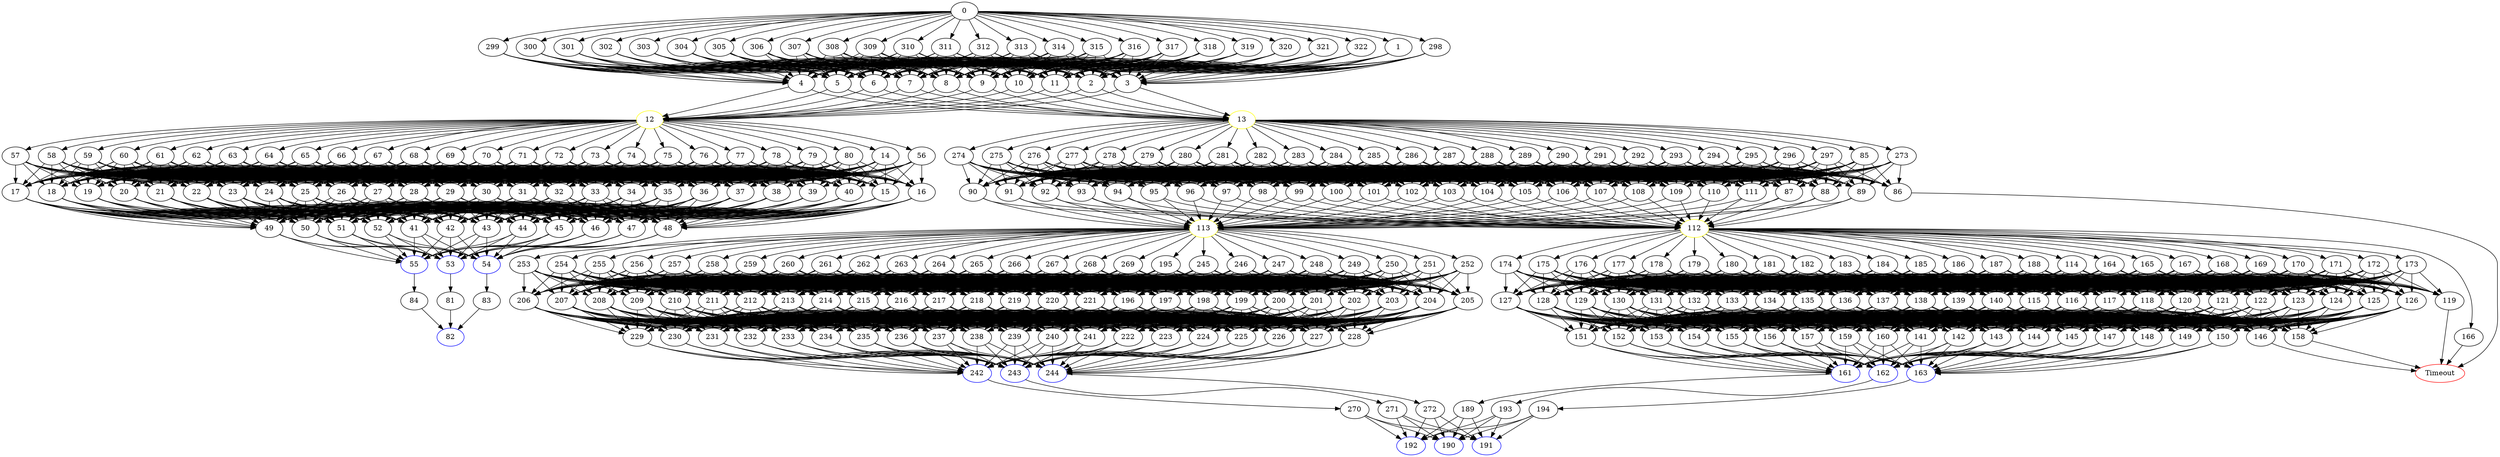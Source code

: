 digraph G {
	0 -> 1;
	0 -> 298;
	0 -> 299;
	0 -> 300;
	0 -> 301;
	0 -> 302;
	0 -> 303;
	0 -> 304;
	0 -> 305;
	0 -> 306;
	0 -> 307;
	0 -> 308;
	0 -> 309;
	0 -> 310;
	0 -> 311;
	0 -> 312;
	0 -> 313;
	0 -> 314;
	0 -> 315;
	0 -> 316;
	0 -> 317;
	0 -> 318;
	0 -> 319;
	0 -> 320;
	0 -> 321;
	0 -> 322;
	1 -> 2;
	1 -> 3;
	1 -> 4;
	1 -> 5;
	1 -> 6;
	1 -> 7;
	1 -> 8;
	1 -> 9;
	1 -> 10;
	1 -> 11;
	2 -> "12";
12 [color=yellow];
	2 -> "13";
13 [color=yellow];
	3 -> "12";
12 [color=yellow];
	3 -> "13";
13 [color=yellow];
	4 -> "12";
12 [color=yellow];
	4 -> "13";
13 [color=yellow];
	5 -> "12";
12 [color=yellow];
	5 -> "13";
13 [color=yellow];
	6 -> "12";
12 [color=yellow];
	6 -> "13";
13 [color=yellow];
	7 -> "12";
12 [color=yellow];
	7 -> "13";
13 [color=yellow];
	8 -> "12";
12 [color=yellow];
	8 -> "13";
13 [color=yellow];
	9 -> "12";
12 [color=yellow];
	9 -> "13";
13 [color=yellow];
	10 -> "12";
12 [color=yellow];
	10 -> "13";
13 [color=yellow];
	11 -> "12";
12 [color=yellow];
	11 -> "13";
13 [color=yellow];
	12 -> 14;
	12 -> 56;
	12 -> 57;
	12 -> 58;
	12 -> 59;
	12 -> 60;
	12 -> 61;
	12 -> 62;
	12 -> 63;
	12 -> 64;
	12 -> 65;
	12 -> 66;
	12 -> 67;
	12 -> 68;
	12 -> 69;
	12 -> 70;
	12 -> 71;
	12 -> 72;
	12 -> 73;
	12 -> 74;
	12 -> 75;
	12 -> 76;
	12 -> 77;
	12 -> 78;
	12 -> 79;
	12 -> 80;
	13 -> 85;
	13 -> 273;
	13 -> 274;
	13 -> 275;
	13 -> 276;
	13 -> 277;
	13 -> 278;
	13 -> 279;
	13 -> 280;
	13 -> 281;
	13 -> 282;
	13 -> 283;
	13 -> 284;
	13 -> 285;
	13 -> 286;
	13 -> 287;
	13 -> 288;
	13 -> 289;
	13 -> 290;
	13 -> 291;
	13 -> 292;
	13 -> 293;
	13 -> 294;
	13 -> 295;
	13 -> 296;
	13 -> 297;
	14 -> 15;
	14 -> 16;
	14 -> 17;
	14 -> 18;
	14 -> 19;
	14 -> 20;
	14 -> 21;
	14 -> 22;
	14 -> 23;
	14 -> 24;
	14 -> 25;
	14 -> 26;
	14 -> 27;
	14 -> 28;
	14 -> 29;
	14 -> 30;
	14 -> 31;
	14 -> 32;
	14 -> 33;
	14 -> 34;
	14 -> 35;
	14 -> 36;
	14 -> 37;
	14 -> 38;
	14 -> 39;
	14 -> 40;
	15 -> 41;
	15 -> 42;
	15 -> 43;
	15 -> 44;
	15 -> 45;
	15 -> 46;
	15 -> 47;
	15 -> 48;
	15 -> 49;
	15 -> 50;
	15 -> 51;
	15 -> 52;
	16 -> 41;
	16 -> 42;
	16 -> 43;
	16 -> 44;
	16 -> 45;
	16 -> 46;
	16 -> 47;
	16 -> 48;
	16 -> 49;
	16 -> 50;
	16 -> 51;
	16 -> 52;
	17 -> 41;
	17 -> 42;
	17 -> 43;
	17 -> 44;
	17 -> 45;
	17 -> 46;
	17 -> 47;
	17 -> 48;
	17 -> 49;
	17 -> 50;
	17 -> 51;
	17 -> 52;
	18 -> 41;
	18 -> 42;
	18 -> 43;
	18 -> 44;
	18 -> 45;
	18 -> 46;
	18 -> 47;
	18 -> 48;
	18 -> 49;
	18 -> 50;
	18 -> 51;
	18 -> 52;
	19 -> 41;
	19 -> 42;
	19 -> 43;
	19 -> 44;
	19 -> 45;
	19 -> 46;
	19 -> 47;
	19 -> 48;
	19 -> 49;
	19 -> 50;
	19 -> 51;
	19 -> 52;
	20 -> 41;
	20 -> 42;
	20 -> 43;
	20 -> 44;
	20 -> 45;
	20 -> 46;
	20 -> 47;
	20 -> 48;
	20 -> 49;
	20 -> 50;
	20 -> 51;
	20 -> 52;
	21 -> 41;
	21 -> 42;
	21 -> 43;
	21 -> 44;
	21 -> 45;
	21 -> 46;
	21 -> 47;
	21 -> 48;
	21 -> 49;
	21 -> 50;
	21 -> 51;
	21 -> 52;
	22 -> 41;
	22 -> 42;
	22 -> 43;
	22 -> 44;
	22 -> 45;
	22 -> 46;
	22 -> 47;
	22 -> 48;
	22 -> 49;
	22 -> 50;
	22 -> 51;
	22 -> 52;
	23 -> 41;
	23 -> 42;
	23 -> 43;
	23 -> 44;
	23 -> 45;
	23 -> 46;
	23 -> 47;
	23 -> 48;
	23 -> 49;
	23 -> 50;
	23 -> 51;
	23 -> 52;
	24 -> 41;
	24 -> 42;
	24 -> 43;
	24 -> 44;
	24 -> 45;
	24 -> 46;
	24 -> 47;
	24 -> 48;
	24 -> 49;
	24 -> 50;
	24 -> 51;
	24 -> 52;
	25 -> 41;
	25 -> 42;
	25 -> 43;
	25 -> 44;
	25 -> 45;
	25 -> 46;
	25 -> 47;
	25 -> 48;
	25 -> 49;
	25 -> 50;
	25 -> 51;
	25 -> 52;
	26 -> 41;
	26 -> 42;
	26 -> 43;
	26 -> 44;
	26 -> 45;
	26 -> 46;
	26 -> 47;
	26 -> 48;
	26 -> 49;
	26 -> 50;
	26 -> 51;
	26 -> 52;
	27 -> 41;
	27 -> 42;
	27 -> 43;
	27 -> 44;
	27 -> 45;
	27 -> 46;
	27 -> 47;
	27 -> 48;
	27 -> 49;
	27 -> 50;
	27 -> 51;
	27 -> 52;
	28 -> 41;
	28 -> 42;
	28 -> 43;
	28 -> 44;
	28 -> 45;
	28 -> 46;
	28 -> 47;
	28 -> 48;
	28 -> 49;
	28 -> 50;
	28 -> 51;
	28 -> 52;
	29 -> 41;
	29 -> 42;
	29 -> 43;
	29 -> 44;
	29 -> 45;
	29 -> 46;
	29 -> 47;
	29 -> 48;
	29 -> 49;
	29 -> 50;
	29 -> 51;
	29 -> 52;
	30 -> 41;
	30 -> 42;
	30 -> 43;
	30 -> 44;
	30 -> 45;
	30 -> 46;
	30 -> 47;
	30 -> 48;
	30 -> 49;
	30 -> 50;
	30 -> 51;
	30 -> 52;
	31 -> 41;
	31 -> 42;
	31 -> 43;
	31 -> 44;
	31 -> 45;
	31 -> 46;
	31 -> 47;
	31 -> 48;
	31 -> 49;
	31 -> 50;
	31 -> 51;
	31 -> 52;
	32 -> 41;
	32 -> 42;
	32 -> 43;
	32 -> 44;
	32 -> 45;
	32 -> 46;
	32 -> 47;
	32 -> 48;
	32 -> 49;
	32 -> 50;
	32 -> 51;
	32 -> 52;
	33 -> 41;
	33 -> 42;
	33 -> 43;
	33 -> 44;
	33 -> 45;
	33 -> 46;
	33 -> 47;
	33 -> 48;
	33 -> 49;
	33 -> 50;
	33 -> 51;
	33 -> 52;
	34 -> 41;
	34 -> 42;
	34 -> 43;
	34 -> 44;
	34 -> 45;
	34 -> 46;
	34 -> 47;
	34 -> 48;
	34 -> 49;
	34 -> 50;
	34 -> 51;
	34 -> 52;
	35 -> 41;
	35 -> 42;
	35 -> 43;
	35 -> 44;
	35 -> 45;
	35 -> 46;
	35 -> 47;
	35 -> 48;
	35 -> 49;
	35 -> 50;
	35 -> 51;
	35 -> 52;
	36 -> 41;
	36 -> 42;
	36 -> 43;
	36 -> 44;
	36 -> 45;
	36 -> 46;
	36 -> 47;
	36 -> 48;
	36 -> 49;
	36 -> 50;
	36 -> 51;
	36 -> 52;
	37 -> 41;
	37 -> 42;
	37 -> 43;
	37 -> 44;
	37 -> 45;
	37 -> 46;
	37 -> 47;
	37 -> 48;
	37 -> 49;
	37 -> 50;
	37 -> 51;
	37 -> 52;
	38 -> 41;
	38 -> 42;
	38 -> 43;
	38 -> 44;
	38 -> 45;
	38 -> 46;
	38 -> 47;
	38 -> 48;
	38 -> 49;
	38 -> 50;
	38 -> 51;
	38 -> 52;
	39 -> 41;
	39 -> 42;
	39 -> 43;
	39 -> 44;
	39 -> 45;
	39 -> 46;
	39 -> 47;
	39 -> 48;
	39 -> 49;
	39 -> 50;
	39 -> 51;
	39 -> 52;
	40 -> 41;
	40 -> 42;
	40 -> 43;
	40 -> 44;
	40 -> 45;
	40 -> 46;
	40 -> 47;
	40 -> 48;
	40 -> 49;
	40 -> 50;
	40 -> 51;
	40 -> 52;
	41 -> "53";
53 [color=blue];
	41 -> "54";
54 [color=blue];
	41 -> "55";
55 [color=blue];
	42 -> "53";
53 [color=blue];
	42 -> "54";
54 [color=blue];
	42 -> "55";
55 [color=blue];
	43 -> "53";
53 [color=blue];
	43 -> "54";
54 [color=blue];
	43 -> "55";
55 [color=blue];
	44 -> "53";
53 [color=blue];
	44 -> "54";
54 [color=blue];
	44 -> "55";
55 [color=blue];
	45 -> "53";
53 [color=blue];
	45 -> "54";
54 [color=blue];
	45 -> "55";
55 [color=blue];
	46 -> "53";
53 [color=blue];
	46 -> "54";
54 [color=blue];
	46 -> "55";
55 [color=blue];
	47 -> "53";
53 [color=blue];
	47 -> "54";
54 [color=blue];
	47 -> "55";
55 [color=blue];
	48 -> "53";
53 [color=blue];
	48 -> "54";
54 [color=blue];
	48 -> "55";
55 [color=blue];
	49 -> "53";
53 [color=blue];
	49 -> "54";
54 [color=blue];
	49 -> "55";
55 [color=blue];
	50 -> "53";
53 [color=blue];
	50 -> "54";
54 [color=blue];
	50 -> "55";
55 [color=blue];
	51 -> "53";
53 [color=blue];
	51 -> "54";
54 [color=blue];
	51 -> "55";
55 [color=blue];
	52 -> "53";
53 [color=blue];
	52 -> "54";
54 [color=blue];
	52 -> "55";
55 [color=blue];
	53 -> 81;
	54 -> 83;
	55 -> 84;
	56 -> 15;
	56 -> 16;
	56 -> 17;
	56 -> 18;
	56 -> 19;
	56 -> 20;
	56 -> 21;
	56 -> 22;
	56 -> 23;
	56 -> 24;
	56 -> 25;
	56 -> 26;
	56 -> 27;
	56 -> 28;
	56 -> 29;
	56 -> 30;
	56 -> 31;
	56 -> 32;
	56 -> 33;
	56 -> 34;
	56 -> 35;
	56 -> 36;
	56 -> 37;
	56 -> 38;
	56 -> 39;
	56 -> 40;
	57 -> 15;
	57 -> 16;
	57 -> 17;
	57 -> 18;
	57 -> 19;
	57 -> 20;
	57 -> 21;
	57 -> 22;
	57 -> 23;
	57 -> 24;
	57 -> 25;
	57 -> 26;
	57 -> 27;
	57 -> 28;
	57 -> 29;
	57 -> 30;
	57 -> 31;
	57 -> 32;
	57 -> 33;
	57 -> 34;
	57 -> 35;
	57 -> 36;
	57 -> 37;
	57 -> 38;
	57 -> 39;
	57 -> 40;
	58 -> 15;
	58 -> 16;
	58 -> 17;
	58 -> 18;
	58 -> 19;
	58 -> 20;
	58 -> 21;
	58 -> 22;
	58 -> 23;
	58 -> 24;
	58 -> 25;
	58 -> 26;
	58 -> 27;
	58 -> 28;
	58 -> 29;
	58 -> 30;
	58 -> 31;
	58 -> 32;
	58 -> 33;
	58 -> 34;
	58 -> 35;
	58 -> 36;
	58 -> 37;
	58 -> 38;
	58 -> 39;
	58 -> 40;
	59 -> 15;
	59 -> 16;
	59 -> 17;
	59 -> 18;
	59 -> 19;
	59 -> 20;
	59 -> 21;
	59 -> 22;
	59 -> 23;
	59 -> 24;
	59 -> 25;
	59 -> 26;
	59 -> 27;
	59 -> 28;
	59 -> 29;
	59 -> 30;
	59 -> 31;
	59 -> 32;
	59 -> 33;
	59 -> 34;
	59 -> 35;
	59 -> 36;
	59 -> 37;
	59 -> 38;
	59 -> 39;
	59 -> 40;
	60 -> 15;
	60 -> 16;
	60 -> 17;
	60 -> 18;
	60 -> 19;
	60 -> 20;
	60 -> 21;
	60 -> 22;
	60 -> 23;
	60 -> 24;
	60 -> 25;
	60 -> 26;
	60 -> 27;
	60 -> 28;
	60 -> 29;
	60 -> 30;
	60 -> 31;
	60 -> 32;
	60 -> 33;
	60 -> 34;
	60 -> 35;
	60 -> 36;
	60 -> 37;
	60 -> 38;
	60 -> 39;
	60 -> 40;
	61 -> 15;
	61 -> 16;
	61 -> 17;
	61 -> 18;
	61 -> 19;
	61 -> 20;
	61 -> 21;
	61 -> 22;
	61 -> 23;
	61 -> 24;
	61 -> 25;
	61 -> 26;
	61 -> 27;
	61 -> 28;
	61 -> 29;
	61 -> 30;
	61 -> 31;
	61 -> 32;
	61 -> 33;
	61 -> 34;
	61 -> 35;
	61 -> 36;
	61 -> 37;
	61 -> 38;
	61 -> 39;
	61 -> 40;
	62 -> 15;
	62 -> 16;
	62 -> 17;
	62 -> 18;
	62 -> 19;
	62 -> 20;
	62 -> 21;
	62 -> 22;
	62 -> 23;
	62 -> 24;
	62 -> 25;
	62 -> 26;
	62 -> 27;
	62 -> 28;
	62 -> 29;
	62 -> 30;
	62 -> 31;
	62 -> 32;
	62 -> 33;
	62 -> 34;
	62 -> 35;
	62 -> 36;
	62 -> 37;
	62 -> 38;
	62 -> 39;
	62 -> 40;
	63 -> 15;
	63 -> 16;
	63 -> 17;
	63 -> 18;
	63 -> 19;
	63 -> 20;
	63 -> 21;
	63 -> 22;
	63 -> 23;
	63 -> 24;
	63 -> 25;
	63 -> 26;
	63 -> 27;
	63 -> 28;
	63 -> 29;
	63 -> 30;
	63 -> 31;
	63 -> 32;
	63 -> 33;
	63 -> 34;
	63 -> 35;
	63 -> 36;
	63 -> 37;
	63 -> 38;
	63 -> 39;
	63 -> 40;
	64 -> 15;
	64 -> 16;
	64 -> 17;
	64 -> 18;
	64 -> 19;
	64 -> 20;
	64 -> 21;
	64 -> 22;
	64 -> 23;
	64 -> 24;
	64 -> 25;
	64 -> 26;
	64 -> 27;
	64 -> 28;
	64 -> 29;
	64 -> 30;
	64 -> 31;
	64 -> 32;
	64 -> 33;
	64 -> 34;
	64 -> 35;
	64 -> 36;
	64 -> 37;
	64 -> 38;
	64 -> 39;
	64 -> 40;
	65 -> 15;
	65 -> 16;
	65 -> 17;
	65 -> 18;
	65 -> 19;
	65 -> 20;
	65 -> 21;
	65 -> 22;
	65 -> 23;
	65 -> 24;
	65 -> 25;
	65 -> 26;
	65 -> 27;
	65 -> 28;
	65 -> 29;
	65 -> 30;
	65 -> 31;
	65 -> 32;
	65 -> 33;
	65 -> 34;
	65 -> 35;
	65 -> 36;
	65 -> 37;
	65 -> 38;
	65 -> 39;
	65 -> 40;
	66 -> 15;
	66 -> 16;
	66 -> 17;
	66 -> 18;
	66 -> 19;
	66 -> 20;
	66 -> 21;
	66 -> 22;
	66 -> 23;
	66 -> 24;
	66 -> 25;
	66 -> 26;
	66 -> 27;
	66 -> 28;
	66 -> 29;
	66 -> 30;
	66 -> 31;
	66 -> 32;
	66 -> 33;
	66 -> 34;
	66 -> 35;
	66 -> 36;
	66 -> 37;
	66 -> 38;
	66 -> 39;
	66 -> 40;
	67 -> 15;
	67 -> 16;
	67 -> 17;
	67 -> 18;
	67 -> 19;
	67 -> 20;
	67 -> 21;
	67 -> 22;
	67 -> 23;
	67 -> 24;
	67 -> 25;
	67 -> 26;
	67 -> 27;
	67 -> 28;
	67 -> 29;
	67 -> 30;
	67 -> 31;
	67 -> 32;
	67 -> 33;
	67 -> 34;
	67 -> 35;
	67 -> 36;
	67 -> 37;
	67 -> 38;
	67 -> 39;
	67 -> 40;
	68 -> 15;
	68 -> 16;
	68 -> 17;
	68 -> 18;
	68 -> 19;
	68 -> 20;
	68 -> 21;
	68 -> 22;
	68 -> 23;
	68 -> 24;
	68 -> 25;
	68 -> 26;
	68 -> 27;
	68 -> 28;
	68 -> 29;
	68 -> 30;
	68 -> 31;
	68 -> 32;
	68 -> 33;
	68 -> 34;
	68 -> 35;
	68 -> 36;
	68 -> 37;
	68 -> 38;
	68 -> 39;
	68 -> 40;
	69 -> 15;
	69 -> 16;
	69 -> 17;
	69 -> 18;
	69 -> 19;
	69 -> 20;
	69 -> 21;
	69 -> 22;
	69 -> 23;
	69 -> 24;
	69 -> 25;
	69 -> 26;
	69 -> 27;
	69 -> 28;
	69 -> 29;
	69 -> 30;
	69 -> 31;
	69 -> 32;
	69 -> 33;
	69 -> 34;
	69 -> 35;
	69 -> 36;
	69 -> 37;
	69 -> 38;
	69 -> 39;
	69 -> 40;
	70 -> 15;
	70 -> 16;
	70 -> 17;
	70 -> 18;
	70 -> 19;
	70 -> 20;
	70 -> 21;
	70 -> 22;
	70 -> 23;
	70 -> 24;
	70 -> 25;
	70 -> 26;
	70 -> 27;
	70 -> 28;
	70 -> 29;
	70 -> 30;
	70 -> 31;
	70 -> 32;
	70 -> 33;
	70 -> 34;
	70 -> 35;
	70 -> 36;
	70 -> 37;
	70 -> 38;
	70 -> 39;
	70 -> 40;
	71 -> 15;
	71 -> 16;
	71 -> 17;
	71 -> 18;
	71 -> 19;
	71 -> 20;
	71 -> 21;
	71 -> 22;
	71 -> 23;
	71 -> 24;
	71 -> 25;
	71 -> 26;
	71 -> 27;
	71 -> 28;
	71 -> 29;
	71 -> 30;
	71 -> 31;
	71 -> 32;
	71 -> 33;
	71 -> 34;
	71 -> 35;
	71 -> 36;
	71 -> 37;
	71 -> 38;
	71 -> 39;
	71 -> 40;
	72 -> 15;
	72 -> 16;
	72 -> 17;
	72 -> 18;
	72 -> 19;
	72 -> 20;
	72 -> 21;
	72 -> 22;
	72 -> 23;
	72 -> 24;
	72 -> 25;
	72 -> 26;
	72 -> 27;
	72 -> 28;
	72 -> 29;
	72 -> 30;
	72 -> 31;
	72 -> 32;
	72 -> 33;
	72 -> 34;
	72 -> 35;
	72 -> 36;
	72 -> 37;
	72 -> 38;
	72 -> 39;
	72 -> 40;
	73 -> 15;
	73 -> 16;
	73 -> 17;
	73 -> 18;
	73 -> 19;
	73 -> 20;
	73 -> 21;
	73 -> 22;
	73 -> 23;
	73 -> 24;
	73 -> 25;
	73 -> 26;
	73 -> 27;
	73 -> 28;
	73 -> 29;
	73 -> 30;
	73 -> 31;
	73 -> 32;
	73 -> 33;
	73 -> 34;
	73 -> 35;
	73 -> 36;
	73 -> 37;
	73 -> 38;
	73 -> 39;
	73 -> 40;
	74 -> 15;
	74 -> 16;
	74 -> 17;
	74 -> 18;
	74 -> 19;
	74 -> 20;
	74 -> 21;
	74 -> 22;
	74 -> 23;
	74 -> 24;
	74 -> 25;
	74 -> 26;
	74 -> 27;
	74 -> 28;
	74 -> 29;
	74 -> 30;
	74 -> 31;
	74 -> 32;
	74 -> 33;
	74 -> 34;
	74 -> 35;
	74 -> 36;
	74 -> 37;
	74 -> 38;
	74 -> 39;
	74 -> 40;
	75 -> 15;
	75 -> 16;
	75 -> 17;
	75 -> 18;
	75 -> 19;
	75 -> 20;
	75 -> 21;
	75 -> 22;
	75 -> 23;
	75 -> 24;
	75 -> 25;
	75 -> 26;
	75 -> 27;
	75 -> 28;
	75 -> 29;
	75 -> 30;
	75 -> 31;
	75 -> 32;
	75 -> 33;
	75 -> 34;
	75 -> 35;
	75 -> 36;
	75 -> 37;
	75 -> 38;
	75 -> 39;
	75 -> 40;
	76 -> 15;
	76 -> 16;
	76 -> 17;
	76 -> 18;
	76 -> 19;
	76 -> 20;
	76 -> 21;
	76 -> 22;
	76 -> 23;
	76 -> 24;
	76 -> 25;
	76 -> 26;
	76 -> 27;
	76 -> 28;
	76 -> 29;
	76 -> 30;
	76 -> 31;
	76 -> 32;
	76 -> 33;
	76 -> 34;
	76 -> 35;
	76 -> 36;
	76 -> 37;
	76 -> 38;
	76 -> 39;
	76 -> 40;
	77 -> 15;
	77 -> 16;
	77 -> 17;
	77 -> 18;
	77 -> 19;
	77 -> 20;
	77 -> 21;
	77 -> 22;
	77 -> 23;
	77 -> 24;
	77 -> 25;
	77 -> 26;
	77 -> 27;
	77 -> 28;
	77 -> 29;
	77 -> 30;
	77 -> 31;
	77 -> 32;
	77 -> 33;
	77 -> 34;
	77 -> 35;
	77 -> 36;
	77 -> 37;
	77 -> 38;
	77 -> 39;
	77 -> 40;
	78 -> 15;
	78 -> 16;
	78 -> 17;
	78 -> 18;
	78 -> 19;
	78 -> 20;
	78 -> 21;
	78 -> 22;
	78 -> 23;
	78 -> 24;
	78 -> 25;
	78 -> 26;
	78 -> 27;
	78 -> 28;
	78 -> 29;
	78 -> 30;
	78 -> 31;
	78 -> 32;
	78 -> 33;
	78 -> 34;
	78 -> 35;
	78 -> 36;
	78 -> 37;
	78 -> 38;
	78 -> 39;
	78 -> 40;
	79 -> 15;
	79 -> 16;
	79 -> 17;
	79 -> 18;
	79 -> 19;
	79 -> 20;
	79 -> 21;
	79 -> 22;
	79 -> 23;
	79 -> 24;
	79 -> 25;
	79 -> 26;
	79 -> 27;
	79 -> 28;
	79 -> 29;
	79 -> 30;
	79 -> 31;
	79 -> 32;
	79 -> 33;
	79 -> 34;
	79 -> 35;
	79 -> 36;
	79 -> 37;
	79 -> 38;
	79 -> 39;
	79 -> 40;
	80 -> 15;
	80 -> 16;
	80 -> 17;
	80 -> 18;
	80 -> 19;
	80 -> 20;
	80 -> 21;
	80 -> 22;
	80 -> 23;
	80 -> 24;
	80 -> 25;
	80 -> 26;
	80 -> 27;
	80 -> 28;
	80 -> 29;
	80 -> 30;
	80 -> 31;
	80 -> 32;
	80 -> 33;
	80 -> 34;
	80 -> 35;
	80 -> 36;
	80 -> 37;
	80 -> 38;
	80 -> 39;
	80 -> 40;
	81 -> "82";
82 [color=blue];
	83 -> "82";
82 [color=blue];
	84 -> "82";
82 [color=blue];
	85 -> 86;
	85 -> 87;
	85 -> 88;
	85 -> 89;
	85 -> 90;
	85 -> 91;
	85 -> 92;
	85 -> 93;
	85 -> 94;
	85 -> 95;
	85 -> 96;
	85 -> 97;
	85 -> 98;
	85 -> 99;
	85 -> 100;
	85 -> 101;
	85 -> 102;
	85 -> 103;
	85 -> 104;
	85 -> 105;
	85 -> 106;
	85 -> 107;
	85 -> 108;
	85 -> 109;
	85 -> 110;
	85 -> 111;
	86 -> "Timeout";
Timeout [color=red];
	87 -> "112";
112 [color=yellow];
	87 -> "113";
113 [color=yellow];
	88 -> "112";
112 [color=yellow];
	88 -> "113";
113 [color=yellow];
	89 -> "112";
112 [color=yellow];
	89 -> "113";
113 [color=yellow];
	90 -> "112";
112 [color=yellow];
	90 -> "113";
113 [color=yellow];
	91 -> "112";
112 [color=yellow];
	91 -> "113";
113 [color=yellow];
	92 -> "112";
112 [color=yellow];
	92 -> "113";
113 [color=yellow];
	93 -> "112";
112 [color=yellow];
	93 -> "113";
113 [color=yellow];
	94 -> "112";
112 [color=yellow];
	94 -> "113";
113 [color=yellow];
	95 -> "112";
112 [color=yellow];
	95 -> "113";
113 [color=yellow];
	96 -> "112";
112 [color=yellow];
	96 -> "113";
113 [color=yellow];
	97 -> "112";
112 [color=yellow];
	97 -> "113";
113 [color=yellow];
	98 -> "112";
112 [color=yellow];
	98 -> "113";
113 [color=yellow];
	99 -> "112";
112 [color=yellow];
	99 -> "113";
113 [color=yellow];
	100 -> "112";
112 [color=yellow];
	100 -> "113";
113 [color=yellow];
	101 -> "112";
112 [color=yellow];
	101 -> "113";
113 [color=yellow];
	102 -> "112";
112 [color=yellow];
	102 -> "113";
113 [color=yellow];
	103 -> "112";
112 [color=yellow];
	103 -> "113";
113 [color=yellow];
	104 -> "112";
112 [color=yellow];
	104 -> "113";
113 [color=yellow];
	105 -> "112";
112 [color=yellow];
	105 -> "113";
113 [color=yellow];
	106 -> "112";
112 [color=yellow];
	106 -> "113";
113 [color=yellow];
	107 -> "112";
112 [color=yellow];
	107 -> "113";
113 [color=yellow];
	108 -> "112";
112 [color=yellow];
	108 -> "113";
113 [color=yellow];
	109 -> "112";
112 [color=yellow];
	109 -> "113";
113 [color=yellow];
	110 -> "112";
112 [color=yellow];
	110 -> "113";
113 [color=yellow];
	111 -> "112";
112 [color=yellow];
	111 -> "113";
113 [color=yellow];
	112 -> 114;
	112 -> 164;
	112 -> 165;
	112 -> 166;
	112 -> 167;
	112 -> 168;
	112 -> 169;
	112 -> 170;
	112 -> 171;
	112 -> 172;
	112 -> 173;
	112 -> 174;
	112 -> 175;
	112 -> 176;
	112 -> 177;
	112 -> 178;
	112 -> 179;
	112 -> 180;
	112 -> 181;
	112 -> 182;
	112 -> 183;
	112 -> 184;
	112 -> 185;
	112 -> 186;
	112 -> 187;
	112 -> 188;
	113 -> 195;
	113 -> 245;
	113 -> 246;
	113 -> 247;
	113 -> 248;
	113 -> 249;
	113 -> 250;
	113 -> 251;
	113 -> 252;
	113 -> 253;
	113 -> 254;
	113 -> 255;
	113 -> 256;
	113 -> 257;
	113 -> 258;
	113 -> 259;
	113 -> 260;
	113 -> 261;
	113 -> 262;
	113 -> 263;
	113 -> 264;
	113 -> 265;
	113 -> 266;
	113 -> 267;
	113 -> 268;
	113 -> 269;
	114 -> 115;
	114 -> 116;
	114 -> 117;
	114 -> 118;
	114 -> 119;
	114 -> 120;
	114 -> 121;
	114 -> 122;
	114 -> 123;
	114 -> 124;
	114 -> 125;
	114 -> 126;
	114 -> 127;
	114 -> 128;
	114 -> 129;
	114 -> 130;
	114 -> 131;
	114 -> 132;
	114 -> 133;
	114 -> 134;
	114 -> 135;
	114 -> 136;
	114 -> 137;
	114 -> 138;
	114 -> 139;
	114 -> 140;
	115 -> 141;
	115 -> 142;
	115 -> 143;
	115 -> 144;
	115 -> 145;
	115 -> 146;
	115 -> 147;
	115 -> 148;
	115 -> 149;
	115 -> 150;
	115 -> 151;
	115 -> 152;
	115 -> 153;
	115 -> 154;
	115 -> 155;
	115 -> 156;
	115 -> 157;
	115 -> 158;
	115 -> 159;
	115 -> 160;
	116 -> 141;
	116 -> 142;
	116 -> 143;
	116 -> 144;
	116 -> 145;
	116 -> 146;
	116 -> 147;
	116 -> 148;
	116 -> 149;
	116 -> 150;
	116 -> 151;
	116 -> 152;
	116 -> 153;
	116 -> 154;
	116 -> 155;
	116 -> 156;
	116 -> 157;
	116 -> 158;
	116 -> 159;
	116 -> 160;
	117 -> 141;
	117 -> 142;
	117 -> 143;
	117 -> 144;
	117 -> 145;
	117 -> 146;
	117 -> 147;
	117 -> 148;
	117 -> 149;
	117 -> 150;
	117 -> 151;
	117 -> 152;
	117 -> 153;
	117 -> 154;
	117 -> 155;
	117 -> 156;
	117 -> 157;
	117 -> 158;
	117 -> 159;
	117 -> 160;
	118 -> 141;
	118 -> 142;
	118 -> 143;
	118 -> 144;
	118 -> 145;
	118 -> 146;
	118 -> 147;
	118 -> 148;
	118 -> 149;
	118 -> 150;
	118 -> 151;
	118 -> 152;
	118 -> 153;
	118 -> 154;
	118 -> 155;
	118 -> 156;
	118 -> 157;
	118 -> 158;
	118 -> 159;
	118 -> 160;
	119 -> "Timeout";
Timeout [color=red];
	120 -> 141;
	120 -> 142;
	120 -> 143;
	120 -> 144;
	120 -> 145;
	120 -> 146;
	120 -> 147;
	120 -> 148;
	120 -> 149;
	120 -> 150;
	120 -> 151;
	120 -> 152;
	120 -> 153;
	120 -> 154;
	120 -> 155;
	120 -> 156;
	120 -> 157;
	120 -> 158;
	120 -> 159;
	120 -> 160;
	121 -> 141;
	121 -> 142;
	121 -> 143;
	121 -> 144;
	121 -> 145;
	121 -> 146;
	121 -> 147;
	121 -> 148;
	121 -> 149;
	121 -> 150;
	121 -> 151;
	121 -> 152;
	121 -> 153;
	121 -> 154;
	121 -> 155;
	121 -> 156;
	121 -> 157;
	121 -> 158;
	121 -> 159;
	121 -> 160;
	122 -> 141;
	122 -> 142;
	122 -> 143;
	122 -> 144;
	122 -> 145;
	122 -> 146;
	122 -> 147;
	122 -> 148;
	122 -> 149;
	122 -> 150;
	122 -> 151;
	122 -> 152;
	122 -> 153;
	122 -> 154;
	122 -> 155;
	122 -> 156;
	122 -> 157;
	122 -> 158;
	122 -> 159;
	122 -> 160;
	123 -> 141;
	123 -> 142;
	123 -> 143;
	123 -> 144;
	123 -> 145;
	123 -> 146;
	123 -> 147;
	123 -> 148;
	123 -> 149;
	123 -> 150;
	123 -> 151;
	123 -> 152;
	123 -> 153;
	123 -> 154;
	123 -> 155;
	123 -> 156;
	123 -> 157;
	123 -> 158;
	123 -> 159;
	123 -> 160;
	124 -> 141;
	124 -> 142;
	124 -> 143;
	124 -> 144;
	124 -> 145;
	124 -> 146;
	124 -> 147;
	124 -> 148;
	124 -> 149;
	124 -> 150;
	124 -> 151;
	124 -> 152;
	124 -> 153;
	124 -> 154;
	124 -> 155;
	124 -> 156;
	124 -> 157;
	124 -> 158;
	124 -> 159;
	124 -> 160;
	125 -> 141;
	125 -> 142;
	125 -> 143;
	125 -> 144;
	125 -> 145;
	125 -> 146;
	125 -> 147;
	125 -> 148;
	125 -> 149;
	125 -> 150;
	125 -> 151;
	125 -> 152;
	125 -> 153;
	125 -> 154;
	125 -> 155;
	125 -> 156;
	125 -> 157;
	125 -> 158;
	125 -> 159;
	125 -> 160;
	126 -> 141;
	126 -> 142;
	126 -> 143;
	126 -> 144;
	126 -> 145;
	126 -> 146;
	126 -> 147;
	126 -> 148;
	126 -> 149;
	126 -> 150;
	126 -> 151;
	126 -> 152;
	126 -> 153;
	126 -> 154;
	126 -> 155;
	126 -> 156;
	126 -> 157;
	126 -> 158;
	126 -> 159;
	126 -> 160;
	127 -> 141;
	127 -> 142;
	127 -> 143;
	127 -> 144;
	127 -> 145;
	127 -> 146;
	127 -> 147;
	127 -> 148;
	127 -> 149;
	127 -> 150;
	127 -> 151;
	127 -> 152;
	127 -> 153;
	127 -> 154;
	127 -> 155;
	127 -> 156;
	127 -> 157;
	127 -> 158;
	127 -> 159;
	127 -> 160;
	128 -> 141;
	128 -> 142;
	128 -> 143;
	128 -> 144;
	128 -> 145;
	128 -> 146;
	128 -> 147;
	128 -> 148;
	128 -> 149;
	128 -> 150;
	128 -> 151;
	128 -> 152;
	128 -> 153;
	128 -> 154;
	128 -> 155;
	128 -> 156;
	128 -> 157;
	128 -> 158;
	128 -> 159;
	128 -> 160;
	129 -> 141;
	129 -> 142;
	129 -> 143;
	129 -> 144;
	129 -> 145;
	129 -> 146;
	129 -> 147;
	129 -> 148;
	129 -> 149;
	129 -> 150;
	129 -> 151;
	129 -> 152;
	129 -> 153;
	129 -> 154;
	129 -> 155;
	129 -> 156;
	129 -> 157;
	129 -> 158;
	129 -> 159;
	129 -> 160;
	130 -> 141;
	130 -> 142;
	130 -> 143;
	130 -> 144;
	130 -> 145;
	130 -> 146;
	130 -> 147;
	130 -> 148;
	130 -> 149;
	130 -> 150;
	130 -> 151;
	130 -> 152;
	130 -> 153;
	130 -> 154;
	130 -> 155;
	130 -> 156;
	130 -> 157;
	130 -> 158;
	130 -> 159;
	130 -> 160;
	131 -> 141;
	131 -> 142;
	131 -> 143;
	131 -> 144;
	131 -> 145;
	131 -> 146;
	131 -> 147;
	131 -> 148;
	131 -> 149;
	131 -> 150;
	131 -> 151;
	131 -> 152;
	131 -> 153;
	131 -> 154;
	131 -> 155;
	131 -> 156;
	131 -> 157;
	131 -> 158;
	131 -> 159;
	131 -> 160;
	132 -> 141;
	132 -> 142;
	132 -> 143;
	132 -> 144;
	132 -> 145;
	132 -> 146;
	132 -> 147;
	132 -> 148;
	132 -> 149;
	132 -> 150;
	132 -> 151;
	132 -> 152;
	132 -> 153;
	132 -> 154;
	132 -> 155;
	132 -> 156;
	132 -> 157;
	132 -> 158;
	132 -> 159;
	132 -> 160;
	133 -> 141;
	133 -> 142;
	133 -> 143;
	133 -> 144;
	133 -> 145;
	133 -> 146;
	133 -> 147;
	133 -> 148;
	133 -> 149;
	133 -> 150;
	133 -> 151;
	133 -> 152;
	133 -> 153;
	133 -> 154;
	133 -> 155;
	133 -> 156;
	133 -> 157;
	133 -> 158;
	133 -> 159;
	133 -> 160;
	134 -> 141;
	134 -> 142;
	134 -> 143;
	134 -> 144;
	134 -> 145;
	134 -> 146;
	134 -> 147;
	134 -> 148;
	134 -> 149;
	134 -> 150;
	134 -> 151;
	134 -> 152;
	134 -> 153;
	134 -> 154;
	134 -> 155;
	134 -> 156;
	134 -> 157;
	134 -> 158;
	134 -> 159;
	134 -> 160;
	135 -> 141;
	135 -> 142;
	135 -> 143;
	135 -> 144;
	135 -> 145;
	135 -> 146;
	135 -> 147;
	135 -> 148;
	135 -> 149;
	135 -> 150;
	135 -> 151;
	135 -> 152;
	135 -> 153;
	135 -> 154;
	135 -> 155;
	135 -> 156;
	135 -> 157;
	135 -> 158;
	135 -> 159;
	135 -> 160;
	136 -> 141;
	136 -> 142;
	136 -> 143;
	136 -> 144;
	136 -> 145;
	136 -> 146;
	136 -> 147;
	136 -> 148;
	136 -> 149;
	136 -> 150;
	136 -> 151;
	136 -> 152;
	136 -> 153;
	136 -> 154;
	136 -> 155;
	136 -> 156;
	136 -> 157;
	136 -> 158;
	136 -> 159;
	136 -> 160;
	137 -> 141;
	137 -> 142;
	137 -> 143;
	137 -> 144;
	137 -> 145;
	137 -> 146;
	137 -> 147;
	137 -> 148;
	137 -> 149;
	137 -> 150;
	137 -> 151;
	137 -> 152;
	137 -> 153;
	137 -> 154;
	137 -> 155;
	137 -> 156;
	137 -> 157;
	137 -> 158;
	137 -> 159;
	137 -> 160;
	138 -> 141;
	138 -> 142;
	138 -> 143;
	138 -> 144;
	138 -> 145;
	138 -> 146;
	138 -> 147;
	138 -> 148;
	138 -> 149;
	138 -> 150;
	138 -> 151;
	138 -> 152;
	138 -> 153;
	138 -> 154;
	138 -> 155;
	138 -> 156;
	138 -> 157;
	138 -> 158;
	138 -> 159;
	138 -> 160;
	139 -> 141;
	139 -> 142;
	139 -> 143;
	139 -> 144;
	139 -> 145;
	139 -> 146;
	139 -> 147;
	139 -> 148;
	139 -> 149;
	139 -> 150;
	139 -> 151;
	139 -> 152;
	139 -> 153;
	139 -> 154;
	139 -> 155;
	139 -> 156;
	139 -> 157;
	139 -> 158;
	139 -> 159;
	139 -> 160;
	140 -> 141;
	140 -> 142;
	140 -> 143;
	140 -> 144;
	140 -> 145;
	140 -> 146;
	140 -> 147;
	140 -> 148;
	140 -> 149;
	140 -> 150;
	140 -> 151;
	140 -> 152;
	140 -> 153;
	140 -> 154;
	140 -> 155;
	140 -> 156;
	140 -> 157;
	140 -> 158;
	140 -> 159;
	140 -> 160;
	141 -> "161";
161 [color=blue];
	141 -> "162";
162 [color=blue];
	141 -> "163";
163 [color=blue];
	142 -> "161";
161 [color=blue];
	142 -> "162";
162 [color=blue];
	142 -> "163";
163 [color=blue];
	143 -> "161";
161 [color=blue];
	143 -> "162";
162 [color=blue];
	143 -> "163";
163 [color=blue];
	144 -> "161";
161 [color=blue];
	144 -> "162";
162 [color=blue];
	144 -> "163";
163 [color=blue];
	145 -> "161";
161 [color=blue];
	145 -> "162";
162 [color=blue];
	145 -> "163";
163 [color=blue];
	146 -> "Timeout";
Timeout [color=red];
	147 -> "161";
161 [color=blue];
	147 -> "162";
162 [color=blue];
	147 -> "163";
163 [color=blue];
	148 -> "161";
161 [color=blue];
	148 -> "162";
162 [color=blue];
	148 -> "163";
163 [color=blue];
	149 -> "161";
161 [color=blue];
	149 -> "162";
162 [color=blue];
	149 -> "163";
163 [color=blue];
	150 -> "161";
161 [color=blue];
	150 -> "162";
162 [color=blue];
	150 -> "163";
163 [color=blue];
	151 -> "161";
161 [color=blue];
	151 -> "162";
162 [color=blue];
	151 -> "163";
163 [color=blue];
	152 -> "161";
161 [color=blue];
	152 -> "162";
162 [color=blue];
	152 -> "163";
163 [color=blue];
	153 -> "161";
161 [color=blue];
	153 -> "162";
162 [color=blue];
	153 -> "163";
163 [color=blue];
	154 -> "161";
161 [color=blue];
	154 -> "162";
162 [color=blue];
	154 -> "163";
163 [color=blue];
	155 -> "161";
161 [color=blue];
	155 -> "162";
162 [color=blue];
	155 -> "163";
163 [color=blue];
	156 -> "161";
161 [color=blue];
	156 -> "162";
162 [color=blue];
	156 -> "163";
163 [color=blue];
	157 -> "161";
161 [color=blue];
	157 -> "162";
162 [color=blue];
	157 -> "163";
163 [color=blue];
	158 -> "Timeout";
Timeout [color=red];
	159 -> "161";
161 [color=blue];
	159 -> "162";
162 [color=blue];
	159 -> "163";
163 [color=blue];
	160 -> "161";
161 [color=blue];
	160 -> "162";
162 [color=blue];
	160 -> "163";
163 [color=blue];
	161 -> 189;
	162 -> 193;
	163 -> 194;
	164 -> 115;
	164 -> 116;
	164 -> 117;
	164 -> 118;
	164 -> 119;
	164 -> 120;
	164 -> 121;
	164 -> 122;
	164 -> 123;
	164 -> 124;
	164 -> 125;
	164 -> 126;
	164 -> 127;
	164 -> 128;
	164 -> 129;
	164 -> 130;
	164 -> 131;
	164 -> 132;
	164 -> 133;
	164 -> 134;
	164 -> 135;
	164 -> 136;
	164 -> 137;
	164 -> 138;
	164 -> 139;
	164 -> 140;
	165 -> 115;
	165 -> 116;
	165 -> 117;
	165 -> 118;
	165 -> 119;
	165 -> 120;
	165 -> 121;
	165 -> 122;
	165 -> 123;
	165 -> 124;
	165 -> 125;
	165 -> 126;
	165 -> 127;
	165 -> 128;
	165 -> 129;
	165 -> 130;
	165 -> 131;
	165 -> 132;
	165 -> 133;
	165 -> 134;
	165 -> 135;
	165 -> 136;
	165 -> 137;
	165 -> 138;
	165 -> 139;
	165 -> 140;
	166 -> "Timeout";
Timeout [color=red];
	167 -> 115;
	167 -> 116;
	167 -> 117;
	167 -> 118;
	167 -> 119;
	167 -> 120;
	167 -> 121;
	167 -> 122;
	167 -> 123;
	167 -> 124;
	167 -> 125;
	167 -> 126;
	167 -> 127;
	167 -> 128;
	167 -> 129;
	167 -> 130;
	167 -> 131;
	167 -> 132;
	167 -> 133;
	167 -> 134;
	167 -> 135;
	167 -> 136;
	167 -> 137;
	167 -> 138;
	167 -> 139;
	167 -> 140;
	168 -> 115;
	168 -> 116;
	168 -> 117;
	168 -> 118;
	168 -> 119;
	168 -> 120;
	168 -> 121;
	168 -> 122;
	168 -> 123;
	168 -> 124;
	168 -> 125;
	168 -> 126;
	168 -> 127;
	168 -> 128;
	168 -> 129;
	168 -> 130;
	168 -> 131;
	168 -> 132;
	168 -> 133;
	168 -> 134;
	168 -> 135;
	168 -> 136;
	168 -> 137;
	168 -> 138;
	168 -> 139;
	168 -> 140;
	169 -> 115;
	169 -> 116;
	169 -> 117;
	169 -> 118;
	169 -> 119;
	169 -> 120;
	169 -> 121;
	169 -> 122;
	169 -> 123;
	169 -> 124;
	169 -> 125;
	169 -> 126;
	169 -> 127;
	169 -> 128;
	169 -> 129;
	169 -> 130;
	169 -> 131;
	169 -> 132;
	169 -> 133;
	169 -> 134;
	169 -> 135;
	169 -> 136;
	169 -> 137;
	169 -> 138;
	169 -> 139;
	169 -> 140;
	170 -> 115;
	170 -> 116;
	170 -> 117;
	170 -> 118;
	170 -> 119;
	170 -> 120;
	170 -> 121;
	170 -> 122;
	170 -> 123;
	170 -> 124;
	170 -> 125;
	170 -> 126;
	170 -> 127;
	170 -> 128;
	170 -> 129;
	170 -> 130;
	170 -> 131;
	170 -> 132;
	170 -> 133;
	170 -> 134;
	170 -> 135;
	170 -> 136;
	170 -> 137;
	170 -> 138;
	170 -> 139;
	170 -> 140;
	171 -> 115;
	171 -> 116;
	171 -> 117;
	171 -> 118;
	171 -> 119;
	171 -> 120;
	171 -> 121;
	171 -> 122;
	171 -> 123;
	171 -> 124;
	171 -> 125;
	171 -> 126;
	171 -> 127;
	171 -> 128;
	171 -> 129;
	171 -> 130;
	171 -> 131;
	171 -> 132;
	171 -> 133;
	171 -> 134;
	171 -> 135;
	171 -> 136;
	171 -> 137;
	171 -> 138;
	171 -> 139;
	171 -> 140;
	172 -> 115;
	172 -> 116;
	172 -> 117;
	172 -> 118;
	172 -> 119;
	172 -> 120;
	172 -> 121;
	172 -> 122;
	172 -> 123;
	172 -> 124;
	172 -> 125;
	172 -> 126;
	172 -> 127;
	172 -> 128;
	172 -> 129;
	172 -> 130;
	172 -> 131;
	172 -> 132;
	172 -> 133;
	172 -> 134;
	172 -> 135;
	172 -> 136;
	172 -> 137;
	172 -> 138;
	172 -> 139;
	172 -> 140;
	173 -> 115;
	173 -> 116;
	173 -> 117;
	173 -> 118;
	173 -> 119;
	173 -> 120;
	173 -> 121;
	173 -> 122;
	173 -> 123;
	173 -> 124;
	173 -> 125;
	173 -> 126;
	173 -> 127;
	173 -> 128;
	173 -> 129;
	173 -> 130;
	173 -> 131;
	173 -> 132;
	173 -> 133;
	173 -> 134;
	173 -> 135;
	173 -> 136;
	173 -> 137;
	173 -> 138;
	173 -> 139;
	173 -> 140;
	174 -> 115;
	174 -> 116;
	174 -> 117;
	174 -> 118;
	174 -> 119;
	174 -> 120;
	174 -> 121;
	174 -> 122;
	174 -> 123;
	174 -> 124;
	174 -> 125;
	174 -> 126;
	174 -> 127;
	174 -> 128;
	174 -> 129;
	174 -> 130;
	174 -> 131;
	174 -> 132;
	174 -> 133;
	174 -> 134;
	174 -> 135;
	174 -> 136;
	174 -> 137;
	174 -> 138;
	174 -> 139;
	174 -> 140;
	175 -> 115;
	175 -> 116;
	175 -> 117;
	175 -> 118;
	175 -> 119;
	175 -> 120;
	175 -> 121;
	175 -> 122;
	175 -> 123;
	175 -> 124;
	175 -> 125;
	175 -> 126;
	175 -> 127;
	175 -> 128;
	175 -> 129;
	175 -> 130;
	175 -> 131;
	175 -> 132;
	175 -> 133;
	175 -> 134;
	175 -> 135;
	175 -> 136;
	175 -> 137;
	175 -> 138;
	175 -> 139;
	175 -> 140;
	176 -> 115;
	176 -> 116;
	176 -> 117;
	176 -> 118;
	176 -> 119;
	176 -> 120;
	176 -> 121;
	176 -> 122;
	176 -> 123;
	176 -> 124;
	176 -> 125;
	176 -> 126;
	176 -> 127;
	176 -> 128;
	176 -> 129;
	176 -> 130;
	176 -> 131;
	176 -> 132;
	176 -> 133;
	176 -> 134;
	176 -> 135;
	176 -> 136;
	176 -> 137;
	176 -> 138;
	176 -> 139;
	176 -> 140;
	177 -> 115;
	177 -> 116;
	177 -> 117;
	177 -> 118;
	177 -> 119;
	177 -> 120;
	177 -> 121;
	177 -> 122;
	177 -> 123;
	177 -> 124;
	177 -> 125;
	177 -> 126;
	177 -> 127;
	177 -> 128;
	177 -> 129;
	177 -> 130;
	177 -> 131;
	177 -> 132;
	177 -> 133;
	177 -> 134;
	177 -> 135;
	177 -> 136;
	177 -> 137;
	177 -> 138;
	177 -> 139;
	177 -> 140;
	178 -> 115;
	178 -> 116;
	178 -> 117;
	178 -> 118;
	178 -> 119;
	178 -> 120;
	178 -> 121;
	178 -> 122;
	178 -> 123;
	178 -> 124;
	178 -> 125;
	178 -> 126;
	178 -> 127;
	178 -> 128;
	178 -> 129;
	178 -> 130;
	178 -> 131;
	178 -> 132;
	178 -> 133;
	178 -> 134;
	178 -> 135;
	178 -> 136;
	178 -> 137;
	178 -> 138;
	178 -> 139;
	178 -> 140;
	179 -> 115;
	179 -> 116;
	179 -> 117;
	179 -> 118;
	179 -> 119;
	179 -> 120;
	179 -> 121;
	179 -> 122;
	179 -> 123;
	179 -> 124;
	179 -> 125;
	179 -> 126;
	179 -> 127;
	179 -> 128;
	179 -> 129;
	179 -> 130;
	179 -> 131;
	179 -> 132;
	179 -> 133;
	179 -> 134;
	179 -> 135;
	179 -> 136;
	179 -> 137;
	179 -> 138;
	179 -> 139;
	179 -> 140;
	180 -> 115;
	180 -> 116;
	180 -> 117;
	180 -> 118;
	180 -> 119;
	180 -> 120;
	180 -> 121;
	180 -> 122;
	180 -> 123;
	180 -> 124;
	180 -> 125;
	180 -> 126;
	180 -> 127;
	180 -> 128;
	180 -> 129;
	180 -> 130;
	180 -> 131;
	180 -> 132;
	180 -> 133;
	180 -> 134;
	180 -> 135;
	180 -> 136;
	180 -> 137;
	180 -> 138;
	180 -> 139;
	180 -> 140;
	181 -> 115;
	181 -> 116;
	181 -> 117;
	181 -> 118;
	181 -> 119;
	181 -> 120;
	181 -> 121;
	181 -> 122;
	181 -> 123;
	181 -> 124;
	181 -> 125;
	181 -> 126;
	181 -> 127;
	181 -> 128;
	181 -> 129;
	181 -> 130;
	181 -> 131;
	181 -> 132;
	181 -> 133;
	181 -> 134;
	181 -> 135;
	181 -> 136;
	181 -> 137;
	181 -> 138;
	181 -> 139;
	181 -> 140;
	182 -> 115;
	182 -> 116;
	182 -> 117;
	182 -> 118;
	182 -> 119;
	182 -> 120;
	182 -> 121;
	182 -> 122;
	182 -> 123;
	182 -> 124;
	182 -> 125;
	182 -> 126;
	182 -> 127;
	182 -> 128;
	182 -> 129;
	182 -> 130;
	182 -> 131;
	182 -> 132;
	182 -> 133;
	182 -> 134;
	182 -> 135;
	182 -> 136;
	182 -> 137;
	182 -> 138;
	182 -> 139;
	182 -> 140;
	183 -> 115;
	183 -> 116;
	183 -> 117;
	183 -> 118;
	183 -> 119;
	183 -> 120;
	183 -> 121;
	183 -> 122;
	183 -> 123;
	183 -> 124;
	183 -> 125;
	183 -> 126;
	183 -> 127;
	183 -> 128;
	183 -> 129;
	183 -> 130;
	183 -> 131;
	183 -> 132;
	183 -> 133;
	183 -> 134;
	183 -> 135;
	183 -> 136;
	183 -> 137;
	183 -> 138;
	183 -> 139;
	183 -> 140;
	184 -> 115;
	184 -> 116;
	184 -> 117;
	184 -> 118;
	184 -> 119;
	184 -> 120;
	184 -> 121;
	184 -> 122;
	184 -> 123;
	184 -> 124;
	184 -> 125;
	184 -> 126;
	184 -> 127;
	184 -> 128;
	184 -> 129;
	184 -> 130;
	184 -> 131;
	184 -> 132;
	184 -> 133;
	184 -> 134;
	184 -> 135;
	184 -> 136;
	184 -> 137;
	184 -> 138;
	184 -> 139;
	184 -> 140;
	185 -> 115;
	185 -> 116;
	185 -> 117;
	185 -> 118;
	185 -> 119;
	185 -> 120;
	185 -> 121;
	185 -> 122;
	185 -> 123;
	185 -> 124;
	185 -> 125;
	185 -> 126;
	185 -> 127;
	185 -> 128;
	185 -> 129;
	185 -> 130;
	185 -> 131;
	185 -> 132;
	185 -> 133;
	185 -> 134;
	185 -> 135;
	185 -> 136;
	185 -> 137;
	185 -> 138;
	185 -> 139;
	185 -> 140;
	186 -> 115;
	186 -> 116;
	186 -> 117;
	186 -> 118;
	186 -> 119;
	186 -> 120;
	186 -> 121;
	186 -> 122;
	186 -> 123;
	186 -> 124;
	186 -> 125;
	186 -> 126;
	186 -> 127;
	186 -> 128;
	186 -> 129;
	186 -> 130;
	186 -> 131;
	186 -> 132;
	186 -> 133;
	186 -> 134;
	186 -> 135;
	186 -> 136;
	186 -> 137;
	186 -> 138;
	186 -> 139;
	186 -> 140;
	187 -> 115;
	187 -> 116;
	187 -> 117;
	187 -> 118;
	187 -> 119;
	187 -> 120;
	187 -> 121;
	187 -> 122;
	187 -> 123;
	187 -> 124;
	187 -> 125;
	187 -> 126;
	187 -> 127;
	187 -> 128;
	187 -> 129;
	187 -> 130;
	187 -> 131;
	187 -> 132;
	187 -> 133;
	187 -> 134;
	187 -> 135;
	187 -> 136;
	187 -> 137;
	187 -> 138;
	187 -> 139;
	187 -> 140;
	188 -> 115;
	188 -> 116;
	188 -> 117;
	188 -> 118;
	188 -> 119;
	188 -> 120;
	188 -> 121;
	188 -> 122;
	188 -> 123;
	188 -> 124;
	188 -> 125;
	188 -> 126;
	188 -> 127;
	188 -> 128;
	188 -> 129;
	188 -> 130;
	188 -> 131;
	188 -> 132;
	188 -> 133;
	188 -> 134;
	188 -> 135;
	188 -> 136;
	188 -> 137;
	188 -> 138;
	188 -> 139;
	188 -> 140;
	189 -> "190";
190 [color=blue];
	189 -> "191";
191 [color=blue];
	189 -> "192";
192 [color=blue];
	193 -> "190";
190 [color=blue];
	193 -> "191";
191 [color=blue];
	193 -> "192";
192 [color=blue];
	194 -> "190";
190 [color=blue];
	194 -> "191";
191 [color=blue];
	194 -> "192";
192 [color=blue];
	195 -> 196;
	195 -> 197;
	195 -> 198;
	195 -> 199;
	195 -> 200;
	195 -> 201;
	195 -> 202;
	195 -> 203;
	195 -> 204;
	195 -> 205;
	195 -> 206;
	195 -> 207;
	195 -> 208;
	195 -> 209;
	195 -> 210;
	195 -> 211;
	195 -> 212;
	195 -> 213;
	195 -> 214;
	195 -> 215;
	195 -> 216;
	195 -> 217;
	195 -> 218;
	195 -> 219;
	195 -> 220;
	195 -> 221;
	196 -> 222;
	196 -> 223;
	196 -> 224;
	196 -> 225;
	196 -> 226;
	196 -> 227;
	196 -> 228;
	196 -> 229;
	196 -> 230;
	196 -> 231;
	196 -> 232;
	196 -> 233;
	196 -> 234;
	196 -> 235;
	196 -> 236;
	196 -> 237;
	196 -> 238;
	196 -> 239;
	196 -> 240;
	196 -> 241;
	197 -> 222;
	197 -> 223;
	197 -> 224;
	197 -> 225;
	197 -> 226;
	197 -> 227;
	197 -> 228;
	197 -> 229;
	197 -> 230;
	197 -> 231;
	197 -> 232;
	197 -> 233;
	197 -> 234;
	197 -> 235;
	197 -> 236;
	197 -> 237;
	197 -> 238;
	197 -> 239;
	197 -> 240;
	197 -> 241;
	198 -> 222;
	198 -> 223;
	198 -> 224;
	198 -> 225;
	198 -> 226;
	198 -> 227;
	198 -> 228;
	198 -> 229;
	198 -> 230;
	198 -> 231;
	198 -> 232;
	198 -> 233;
	198 -> 234;
	198 -> 235;
	198 -> 236;
	198 -> 237;
	198 -> 238;
	198 -> 239;
	198 -> 240;
	198 -> 241;
	199 -> 222;
	199 -> 223;
	199 -> 224;
	199 -> 225;
	199 -> 226;
	199 -> 227;
	199 -> 228;
	199 -> 229;
	199 -> 230;
	199 -> 231;
	199 -> 232;
	199 -> 233;
	199 -> 234;
	199 -> 235;
	199 -> 236;
	199 -> 237;
	199 -> 238;
	199 -> 239;
	199 -> 240;
	199 -> 241;
	200 -> 222;
	200 -> 223;
	200 -> 224;
	200 -> 225;
	200 -> 226;
	200 -> 227;
	200 -> 228;
	200 -> 229;
	200 -> 230;
	200 -> 231;
	200 -> 232;
	200 -> 233;
	200 -> 234;
	200 -> 235;
	200 -> 236;
	200 -> 237;
	200 -> 238;
	200 -> 239;
	200 -> 240;
	200 -> 241;
	201 -> 222;
	201 -> 223;
	201 -> 224;
	201 -> 225;
	201 -> 226;
	201 -> 227;
	201 -> 228;
	201 -> 229;
	201 -> 230;
	201 -> 231;
	201 -> 232;
	201 -> 233;
	201 -> 234;
	201 -> 235;
	201 -> 236;
	201 -> 237;
	201 -> 238;
	201 -> 239;
	201 -> 240;
	201 -> 241;
	202 -> 222;
	202 -> 223;
	202 -> 224;
	202 -> 225;
	202 -> 226;
	202 -> 227;
	202 -> 228;
	202 -> 229;
	202 -> 230;
	202 -> 231;
	202 -> 232;
	202 -> 233;
	202 -> 234;
	202 -> 235;
	202 -> 236;
	202 -> 237;
	202 -> 238;
	202 -> 239;
	202 -> 240;
	202 -> 241;
	203 -> 222;
	203 -> 223;
	203 -> 224;
	203 -> 225;
	203 -> 226;
	203 -> 227;
	203 -> 228;
	203 -> 229;
	203 -> 230;
	203 -> 231;
	203 -> 232;
	203 -> 233;
	203 -> 234;
	203 -> 235;
	203 -> 236;
	203 -> 237;
	203 -> 238;
	203 -> 239;
	203 -> 240;
	203 -> 241;
	204 -> 222;
	204 -> 223;
	204 -> 224;
	204 -> 225;
	204 -> 226;
	204 -> 227;
	204 -> 228;
	204 -> 229;
	204 -> 230;
	204 -> 231;
	204 -> 232;
	204 -> 233;
	204 -> 234;
	204 -> 235;
	204 -> 236;
	204 -> 237;
	204 -> 238;
	204 -> 239;
	204 -> 240;
	204 -> 241;
	205 -> 222;
	205 -> 223;
	205 -> 224;
	205 -> 225;
	205 -> 226;
	205 -> 227;
	205 -> 228;
	205 -> 229;
	205 -> 230;
	205 -> 231;
	205 -> 232;
	205 -> 233;
	205 -> 234;
	205 -> 235;
	205 -> 236;
	205 -> 237;
	205 -> 238;
	205 -> 239;
	205 -> 240;
	205 -> 241;
	206 -> 222;
	206 -> 223;
	206 -> 224;
	206 -> 225;
	206 -> 226;
	206 -> 227;
	206 -> 228;
	206 -> 229;
	206 -> 230;
	206 -> 231;
	206 -> 232;
	206 -> 233;
	206 -> 234;
	206 -> 235;
	206 -> 236;
	206 -> 237;
	206 -> 238;
	206 -> 239;
	206 -> 240;
	206 -> 241;
	207 -> 222;
	207 -> 223;
	207 -> 224;
	207 -> 225;
	207 -> 226;
	207 -> 227;
	207 -> 228;
	207 -> 229;
	207 -> 230;
	207 -> 231;
	207 -> 232;
	207 -> 233;
	207 -> 234;
	207 -> 235;
	207 -> 236;
	207 -> 237;
	207 -> 238;
	207 -> 239;
	207 -> 240;
	207 -> 241;
	208 -> 222;
	208 -> 223;
	208 -> 224;
	208 -> 225;
	208 -> 226;
	208 -> 227;
	208 -> 228;
	208 -> 229;
	208 -> 230;
	208 -> 231;
	208 -> 232;
	208 -> 233;
	208 -> 234;
	208 -> 235;
	208 -> 236;
	208 -> 237;
	208 -> 238;
	208 -> 239;
	208 -> 240;
	208 -> 241;
	209 -> 222;
	209 -> 223;
	209 -> 224;
	209 -> 225;
	209 -> 226;
	209 -> 227;
	209 -> 228;
	209 -> 229;
	209 -> 230;
	209 -> 231;
	209 -> 232;
	209 -> 233;
	209 -> 234;
	209 -> 235;
	209 -> 236;
	209 -> 237;
	209 -> 238;
	209 -> 239;
	209 -> 240;
	209 -> 241;
	210 -> 222;
	210 -> 223;
	210 -> 224;
	210 -> 225;
	210 -> 226;
	210 -> 227;
	210 -> 228;
	210 -> 229;
	210 -> 230;
	210 -> 231;
	210 -> 232;
	210 -> 233;
	210 -> 234;
	210 -> 235;
	210 -> 236;
	210 -> 237;
	210 -> 238;
	210 -> 239;
	210 -> 240;
	210 -> 241;
	211 -> 222;
	211 -> 223;
	211 -> 224;
	211 -> 225;
	211 -> 226;
	211 -> 227;
	211 -> 228;
	211 -> 229;
	211 -> 230;
	211 -> 231;
	211 -> 232;
	211 -> 233;
	211 -> 234;
	211 -> 235;
	211 -> 236;
	211 -> 237;
	211 -> 238;
	211 -> 239;
	211 -> 240;
	211 -> 241;
	212 -> 222;
	212 -> 223;
	212 -> 224;
	212 -> 225;
	212 -> 226;
	212 -> 227;
	212 -> 228;
	212 -> 229;
	212 -> 230;
	212 -> 231;
	212 -> 232;
	212 -> 233;
	212 -> 234;
	212 -> 235;
	212 -> 236;
	212 -> 237;
	212 -> 238;
	212 -> 239;
	212 -> 240;
	212 -> 241;
	213 -> 222;
	213 -> 223;
	213 -> 224;
	213 -> 225;
	213 -> 226;
	213 -> 227;
	213 -> 228;
	213 -> 229;
	213 -> 230;
	213 -> 231;
	213 -> 232;
	213 -> 233;
	213 -> 234;
	213 -> 235;
	213 -> 236;
	213 -> 237;
	213 -> 238;
	213 -> 239;
	213 -> 240;
	213 -> 241;
	214 -> 222;
	214 -> 223;
	214 -> 224;
	214 -> 225;
	214 -> 226;
	214 -> 227;
	214 -> 228;
	214 -> 229;
	214 -> 230;
	214 -> 231;
	214 -> 232;
	214 -> 233;
	214 -> 234;
	214 -> 235;
	214 -> 236;
	214 -> 237;
	214 -> 238;
	214 -> 239;
	214 -> 240;
	214 -> 241;
	215 -> 222;
	215 -> 223;
	215 -> 224;
	215 -> 225;
	215 -> 226;
	215 -> 227;
	215 -> 228;
	215 -> 229;
	215 -> 230;
	215 -> 231;
	215 -> 232;
	215 -> 233;
	215 -> 234;
	215 -> 235;
	215 -> 236;
	215 -> 237;
	215 -> 238;
	215 -> 239;
	215 -> 240;
	215 -> 241;
	216 -> 222;
	216 -> 223;
	216 -> 224;
	216 -> 225;
	216 -> 226;
	216 -> 227;
	216 -> 228;
	216 -> 229;
	216 -> 230;
	216 -> 231;
	216 -> 232;
	216 -> 233;
	216 -> 234;
	216 -> 235;
	216 -> 236;
	216 -> 237;
	216 -> 238;
	216 -> 239;
	216 -> 240;
	216 -> 241;
	217 -> 222;
	217 -> 223;
	217 -> 224;
	217 -> 225;
	217 -> 226;
	217 -> 227;
	217 -> 228;
	217 -> 229;
	217 -> 230;
	217 -> 231;
	217 -> 232;
	217 -> 233;
	217 -> 234;
	217 -> 235;
	217 -> 236;
	217 -> 237;
	217 -> 238;
	217 -> 239;
	217 -> 240;
	217 -> 241;
	218 -> 222;
	218 -> 223;
	218 -> 224;
	218 -> 225;
	218 -> 226;
	218 -> 227;
	218 -> 228;
	218 -> 229;
	218 -> 230;
	218 -> 231;
	218 -> 232;
	218 -> 233;
	218 -> 234;
	218 -> 235;
	218 -> 236;
	218 -> 237;
	218 -> 238;
	218 -> 239;
	218 -> 240;
	218 -> 241;
	219 -> 222;
	219 -> 223;
	219 -> 224;
	219 -> 225;
	219 -> 226;
	219 -> 227;
	219 -> 228;
	219 -> 229;
	219 -> 230;
	219 -> 231;
	219 -> 232;
	219 -> 233;
	219 -> 234;
	219 -> 235;
	219 -> 236;
	219 -> 237;
	219 -> 238;
	219 -> 239;
	219 -> 240;
	219 -> 241;
	220 -> 222;
	220 -> 223;
	220 -> 224;
	220 -> 225;
	220 -> 226;
	220 -> 227;
	220 -> 228;
	220 -> 229;
	220 -> 230;
	220 -> 231;
	220 -> 232;
	220 -> 233;
	220 -> 234;
	220 -> 235;
	220 -> 236;
	220 -> 237;
	220 -> 238;
	220 -> 239;
	220 -> 240;
	220 -> 241;
	221 -> 222;
	221 -> 223;
	221 -> 224;
	221 -> 225;
	221 -> 226;
	221 -> 227;
	221 -> 228;
	221 -> 229;
	221 -> 230;
	221 -> 231;
	221 -> 232;
	221 -> 233;
	221 -> 234;
	221 -> 235;
	221 -> 236;
	221 -> 237;
	221 -> 238;
	221 -> 239;
	221 -> 240;
	221 -> 241;
	222 -> "242";
242 [color=blue];
	222 -> "243";
243 [color=blue];
	222 -> "244";
244 [color=blue];
	223 -> "242";
242 [color=blue];
	223 -> "243";
243 [color=blue];
	223 -> "244";
244 [color=blue];
	224 -> "242";
242 [color=blue];
	224 -> "243";
243 [color=blue];
	224 -> "244";
244 [color=blue];
	225 -> "242";
242 [color=blue];
	225 -> "243";
243 [color=blue];
	225 -> "244";
244 [color=blue];
	226 -> "242";
242 [color=blue];
	226 -> "243";
243 [color=blue];
	226 -> "244";
244 [color=blue];
	227 -> "242";
242 [color=blue];
	227 -> "243";
243 [color=blue];
	227 -> "244";
244 [color=blue];
	228 -> "242";
242 [color=blue];
	228 -> "243";
243 [color=blue];
	228 -> "244";
244 [color=blue];
	229 -> "242";
242 [color=blue];
	229 -> "243";
243 [color=blue];
	229 -> "244";
244 [color=blue];
	230 -> "242";
242 [color=blue];
	230 -> "243";
243 [color=blue];
	230 -> "244";
244 [color=blue];
	231 -> "242";
242 [color=blue];
	231 -> "243";
243 [color=blue];
	231 -> "244";
244 [color=blue];
	232 -> "242";
242 [color=blue];
	232 -> "243";
243 [color=blue];
	232 -> "244";
244 [color=blue];
	233 -> "242";
242 [color=blue];
	233 -> "243";
243 [color=blue];
	233 -> "244";
244 [color=blue];
	234 -> "242";
242 [color=blue];
	234 -> "243";
243 [color=blue];
	234 -> "244";
244 [color=blue];
	235 -> "242";
242 [color=blue];
	235 -> "243";
243 [color=blue];
	235 -> "244";
244 [color=blue];
	236 -> "242";
242 [color=blue];
	236 -> "243";
243 [color=blue];
	236 -> "244";
244 [color=blue];
	237 -> "242";
242 [color=blue];
	237 -> "243";
243 [color=blue];
	237 -> "244";
244 [color=blue];
	238 -> "242";
242 [color=blue];
	238 -> "243";
243 [color=blue];
	238 -> "244";
244 [color=blue];
	239 -> "242";
242 [color=blue];
	239 -> "243";
243 [color=blue];
	239 -> "244";
244 [color=blue];
	240 -> "242";
242 [color=blue];
	240 -> "243";
243 [color=blue];
	240 -> "244";
244 [color=blue];
	241 -> "242";
242 [color=blue];
	241 -> "243";
243 [color=blue];
	241 -> "244";
244 [color=blue];
	242 -> 270;
	243 -> 271;
	244 -> 272;
	245 -> 196;
	245 -> 197;
	245 -> 198;
	245 -> 199;
	245 -> 200;
	245 -> 201;
	245 -> 202;
	245 -> 203;
	245 -> 204;
	245 -> 205;
	245 -> 206;
	245 -> 207;
	245 -> 208;
	245 -> 209;
	245 -> 210;
	245 -> 211;
	245 -> 212;
	245 -> 213;
	245 -> 214;
	245 -> 215;
	245 -> 216;
	245 -> 217;
	245 -> 218;
	245 -> 219;
	245 -> 220;
	245 -> 221;
	246 -> 196;
	246 -> 197;
	246 -> 198;
	246 -> 199;
	246 -> 200;
	246 -> 201;
	246 -> 202;
	246 -> 203;
	246 -> 204;
	246 -> 205;
	246 -> 206;
	246 -> 207;
	246 -> 208;
	246 -> 209;
	246 -> 210;
	246 -> 211;
	246 -> 212;
	246 -> 213;
	246 -> 214;
	246 -> 215;
	246 -> 216;
	246 -> 217;
	246 -> 218;
	246 -> 219;
	246 -> 220;
	246 -> 221;
	247 -> 196;
	247 -> 197;
	247 -> 198;
	247 -> 199;
	247 -> 200;
	247 -> 201;
	247 -> 202;
	247 -> 203;
	247 -> 204;
	247 -> 205;
	247 -> 206;
	247 -> 207;
	247 -> 208;
	247 -> 209;
	247 -> 210;
	247 -> 211;
	247 -> 212;
	247 -> 213;
	247 -> 214;
	247 -> 215;
	247 -> 216;
	247 -> 217;
	247 -> 218;
	247 -> 219;
	247 -> 220;
	247 -> 221;
	248 -> 196;
	248 -> 197;
	248 -> 198;
	248 -> 199;
	248 -> 200;
	248 -> 201;
	248 -> 202;
	248 -> 203;
	248 -> 204;
	248 -> 205;
	248 -> 206;
	248 -> 207;
	248 -> 208;
	248 -> 209;
	248 -> 210;
	248 -> 211;
	248 -> 212;
	248 -> 213;
	248 -> 214;
	248 -> 215;
	248 -> 216;
	248 -> 217;
	248 -> 218;
	248 -> 219;
	248 -> 220;
	248 -> 221;
	249 -> 196;
	249 -> 197;
	249 -> 198;
	249 -> 199;
	249 -> 200;
	249 -> 201;
	249 -> 202;
	249 -> 203;
	249 -> 204;
	249 -> 205;
	249 -> 206;
	249 -> 207;
	249 -> 208;
	249 -> 209;
	249 -> 210;
	249 -> 211;
	249 -> 212;
	249 -> 213;
	249 -> 214;
	249 -> 215;
	249 -> 216;
	249 -> 217;
	249 -> 218;
	249 -> 219;
	249 -> 220;
	249 -> 221;
	250 -> 196;
	250 -> 197;
	250 -> 198;
	250 -> 199;
	250 -> 200;
	250 -> 201;
	250 -> 202;
	250 -> 203;
	250 -> 204;
	250 -> 205;
	250 -> 206;
	250 -> 207;
	250 -> 208;
	250 -> 209;
	250 -> 210;
	250 -> 211;
	250 -> 212;
	250 -> 213;
	250 -> 214;
	250 -> 215;
	250 -> 216;
	250 -> 217;
	250 -> 218;
	250 -> 219;
	250 -> 220;
	250 -> 221;
	251 -> 196;
	251 -> 197;
	251 -> 198;
	251 -> 199;
	251 -> 200;
	251 -> 201;
	251 -> 202;
	251 -> 203;
	251 -> 204;
	251 -> 205;
	251 -> 206;
	251 -> 207;
	251 -> 208;
	251 -> 209;
	251 -> 210;
	251 -> 211;
	251 -> 212;
	251 -> 213;
	251 -> 214;
	251 -> 215;
	251 -> 216;
	251 -> 217;
	251 -> 218;
	251 -> 219;
	251 -> 220;
	251 -> 221;
	252 -> 196;
	252 -> 197;
	252 -> 198;
	252 -> 199;
	252 -> 200;
	252 -> 201;
	252 -> 202;
	252 -> 203;
	252 -> 204;
	252 -> 205;
	252 -> 206;
	252 -> 207;
	252 -> 208;
	252 -> 209;
	252 -> 210;
	252 -> 211;
	252 -> 212;
	252 -> 213;
	252 -> 214;
	252 -> 215;
	252 -> 216;
	252 -> 217;
	252 -> 218;
	252 -> 219;
	252 -> 220;
	252 -> 221;
	253 -> 196;
	253 -> 197;
	253 -> 198;
	253 -> 199;
	253 -> 200;
	253 -> 201;
	253 -> 202;
	253 -> 203;
	253 -> 204;
	253 -> 205;
	253 -> 206;
	253 -> 207;
	253 -> 208;
	253 -> 209;
	253 -> 210;
	253 -> 211;
	253 -> 212;
	253 -> 213;
	253 -> 214;
	253 -> 215;
	253 -> 216;
	253 -> 217;
	253 -> 218;
	253 -> 219;
	253 -> 220;
	253 -> 221;
	254 -> 196;
	254 -> 197;
	254 -> 198;
	254 -> 199;
	254 -> 200;
	254 -> 201;
	254 -> 202;
	254 -> 203;
	254 -> 204;
	254 -> 205;
	254 -> 206;
	254 -> 207;
	254 -> 208;
	254 -> 209;
	254 -> 210;
	254 -> 211;
	254 -> 212;
	254 -> 213;
	254 -> 214;
	254 -> 215;
	254 -> 216;
	254 -> 217;
	254 -> 218;
	254 -> 219;
	254 -> 220;
	254 -> 221;
	255 -> 196;
	255 -> 197;
	255 -> 198;
	255 -> 199;
	255 -> 200;
	255 -> 201;
	255 -> 202;
	255 -> 203;
	255 -> 204;
	255 -> 205;
	255 -> 206;
	255 -> 207;
	255 -> 208;
	255 -> 209;
	255 -> 210;
	255 -> 211;
	255 -> 212;
	255 -> 213;
	255 -> 214;
	255 -> 215;
	255 -> 216;
	255 -> 217;
	255 -> 218;
	255 -> 219;
	255 -> 220;
	255 -> 221;
	256 -> 196;
	256 -> 197;
	256 -> 198;
	256 -> 199;
	256 -> 200;
	256 -> 201;
	256 -> 202;
	256 -> 203;
	256 -> 204;
	256 -> 205;
	256 -> 206;
	256 -> 207;
	256 -> 208;
	256 -> 209;
	256 -> 210;
	256 -> 211;
	256 -> 212;
	256 -> 213;
	256 -> 214;
	256 -> 215;
	256 -> 216;
	256 -> 217;
	256 -> 218;
	256 -> 219;
	256 -> 220;
	256 -> 221;
	257 -> 196;
	257 -> 197;
	257 -> 198;
	257 -> 199;
	257 -> 200;
	257 -> 201;
	257 -> 202;
	257 -> 203;
	257 -> 204;
	257 -> 205;
	257 -> 206;
	257 -> 207;
	257 -> 208;
	257 -> 209;
	257 -> 210;
	257 -> 211;
	257 -> 212;
	257 -> 213;
	257 -> 214;
	257 -> 215;
	257 -> 216;
	257 -> 217;
	257 -> 218;
	257 -> 219;
	257 -> 220;
	257 -> 221;
	258 -> 196;
	258 -> 197;
	258 -> 198;
	258 -> 199;
	258 -> 200;
	258 -> 201;
	258 -> 202;
	258 -> 203;
	258 -> 204;
	258 -> 205;
	258 -> 206;
	258 -> 207;
	258 -> 208;
	258 -> 209;
	258 -> 210;
	258 -> 211;
	258 -> 212;
	258 -> 213;
	258 -> 214;
	258 -> 215;
	258 -> 216;
	258 -> 217;
	258 -> 218;
	258 -> 219;
	258 -> 220;
	258 -> 221;
	259 -> 196;
	259 -> 197;
	259 -> 198;
	259 -> 199;
	259 -> 200;
	259 -> 201;
	259 -> 202;
	259 -> 203;
	259 -> 204;
	259 -> 205;
	259 -> 206;
	259 -> 207;
	259 -> 208;
	259 -> 209;
	259 -> 210;
	259 -> 211;
	259 -> 212;
	259 -> 213;
	259 -> 214;
	259 -> 215;
	259 -> 216;
	259 -> 217;
	259 -> 218;
	259 -> 219;
	259 -> 220;
	259 -> 221;
	260 -> 196;
	260 -> 197;
	260 -> 198;
	260 -> 199;
	260 -> 200;
	260 -> 201;
	260 -> 202;
	260 -> 203;
	260 -> 204;
	260 -> 205;
	260 -> 206;
	260 -> 207;
	260 -> 208;
	260 -> 209;
	260 -> 210;
	260 -> 211;
	260 -> 212;
	260 -> 213;
	260 -> 214;
	260 -> 215;
	260 -> 216;
	260 -> 217;
	260 -> 218;
	260 -> 219;
	260 -> 220;
	260 -> 221;
	261 -> 196;
	261 -> 197;
	261 -> 198;
	261 -> 199;
	261 -> 200;
	261 -> 201;
	261 -> 202;
	261 -> 203;
	261 -> 204;
	261 -> 205;
	261 -> 206;
	261 -> 207;
	261 -> 208;
	261 -> 209;
	261 -> 210;
	261 -> 211;
	261 -> 212;
	261 -> 213;
	261 -> 214;
	261 -> 215;
	261 -> 216;
	261 -> 217;
	261 -> 218;
	261 -> 219;
	261 -> 220;
	261 -> 221;
	262 -> 196;
	262 -> 197;
	262 -> 198;
	262 -> 199;
	262 -> 200;
	262 -> 201;
	262 -> 202;
	262 -> 203;
	262 -> 204;
	262 -> 205;
	262 -> 206;
	262 -> 207;
	262 -> 208;
	262 -> 209;
	262 -> 210;
	262 -> 211;
	262 -> 212;
	262 -> 213;
	262 -> 214;
	262 -> 215;
	262 -> 216;
	262 -> 217;
	262 -> 218;
	262 -> 219;
	262 -> 220;
	262 -> 221;
	263 -> 196;
	263 -> 197;
	263 -> 198;
	263 -> 199;
	263 -> 200;
	263 -> 201;
	263 -> 202;
	263 -> 203;
	263 -> 204;
	263 -> 205;
	263 -> 206;
	263 -> 207;
	263 -> 208;
	263 -> 209;
	263 -> 210;
	263 -> 211;
	263 -> 212;
	263 -> 213;
	263 -> 214;
	263 -> 215;
	263 -> 216;
	263 -> 217;
	263 -> 218;
	263 -> 219;
	263 -> 220;
	263 -> 221;
	264 -> 196;
	264 -> 197;
	264 -> 198;
	264 -> 199;
	264 -> 200;
	264 -> 201;
	264 -> 202;
	264 -> 203;
	264 -> 204;
	264 -> 205;
	264 -> 206;
	264 -> 207;
	264 -> 208;
	264 -> 209;
	264 -> 210;
	264 -> 211;
	264 -> 212;
	264 -> 213;
	264 -> 214;
	264 -> 215;
	264 -> 216;
	264 -> 217;
	264 -> 218;
	264 -> 219;
	264 -> 220;
	264 -> 221;
	265 -> 196;
	265 -> 197;
	265 -> 198;
	265 -> 199;
	265 -> 200;
	265 -> 201;
	265 -> 202;
	265 -> 203;
	265 -> 204;
	265 -> 205;
	265 -> 206;
	265 -> 207;
	265 -> 208;
	265 -> 209;
	265 -> 210;
	265 -> 211;
	265 -> 212;
	265 -> 213;
	265 -> 214;
	265 -> 215;
	265 -> 216;
	265 -> 217;
	265 -> 218;
	265 -> 219;
	265 -> 220;
	265 -> 221;
	266 -> 196;
	266 -> 197;
	266 -> 198;
	266 -> 199;
	266 -> 200;
	266 -> 201;
	266 -> 202;
	266 -> 203;
	266 -> 204;
	266 -> 205;
	266 -> 206;
	266 -> 207;
	266 -> 208;
	266 -> 209;
	266 -> 210;
	266 -> 211;
	266 -> 212;
	266 -> 213;
	266 -> 214;
	266 -> 215;
	266 -> 216;
	266 -> 217;
	266 -> 218;
	266 -> 219;
	266 -> 220;
	266 -> 221;
	267 -> 196;
	267 -> 197;
	267 -> 198;
	267 -> 199;
	267 -> 200;
	267 -> 201;
	267 -> 202;
	267 -> 203;
	267 -> 204;
	267 -> 205;
	267 -> 206;
	267 -> 207;
	267 -> 208;
	267 -> 209;
	267 -> 210;
	267 -> 211;
	267 -> 212;
	267 -> 213;
	267 -> 214;
	267 -> 215;
	267 -> 216;
	267 -> 217;
	267 -> 218;
	267 -> 219;
	267 -> 220;
	267 -> 221;
	268 -> 196;
	268 -> 197;
	268 -> 198;
	268 -> 199;
	268 -> 200;
	268 -> 201;
	268 -> 202;
	268 -> 203;
	268 -> 204;
	268 -> 205;
	268 -> 206;
	268 -> 207;
	268 -> 208;
	268 -> 209;
	268 -> 210;
	268 -> 211;
	268 -> 212;
	268 -> 213;
	268 -> 214;
	268 -> 215;
	268 -> 216;
	268 -> 217;
	268 -> 218;
	268 -> 219;
	268 -> 220;
	268 -> 221;
	269 -> 196;
	269 -> 197;
	269 -> 198;
	269 -> 199;
	269 -> 200;
	269 -> 201;
	269 -> 202;
	269 -> 203;
	269 -> 204;
	269 -> 205;
	269 -> 206;
	269 -> 207;
	269 -> 208;
	269 -> 209;
	269 -> 210;
	269 -> 211;
	269 -> 212;
	269 -> 213;
	269 -> 214;
	269 -> 215;
	269 -> 216;
	269 -> 217;
	269 -> 218;
	269 -> 219;
	269 -> 220;
	269 -> 221;
	270 -> "190";
190 [color=blue];
	270 -> "191";
191 [color=blue];
	270 -> "192";
192 [color=blue];
	271 -> "190";
190 [color=blue];
	271 -> "191";
191 [color=blue];
	271 -> "192";
192 [color=blue];
	272 -> "190";
190 [color=blue];
	272 -> "191";
191 [color=blue];
	272 -> "192";
192 [color=blue];
	273 -> 86;
	273 -> 87;
	273 -> 88;
	273 -> 89;
	273 -> 90;
	273 -> 91;
	273 -> 92;
	273 -> 93;
	273 -> 94;
	273 -> 95;
	273 -> 96;
	273 -> 97;
	273 -> 98;
	273 -> 99;
	273 -> 100;
	273 -> 101;
	273 -> 102;
	273 -> 103;
	273 -> 104;
	273 -> 105;
	273 -> 106;
	273 -> 107;
	273 -> 108;
	273 -> 109;
	273 -> 110;
	273 -> 111;
	274 -> 86;
	274 -> 87;
	274 -> 88;
	274 -> 89;
	274 -> 90;
	274 -> 91;
	274 -> 92;
	274 -> 93;
	274 -> 94;
	274 -> 95;
	274 -> 96;
	274 -> 97;
	274 -> 98;
	274 -> 99;
	274 -> 100;
	274 -> 101;
	274 -> 102;
	274 -> 103;
	274 -> 104;
	274 -> 105;
	274 -> 106;
	274 -> 107;
	274 -> 108;
	274 -> 109;
	274 -> 110;
	274 -> 111;
	275 -> 86;
	275 -> 87;
	275 -> 88;
	275 -> 89;
	275 -> 90;
	275 -> 91;
	275 -> 92;
	275 -> 93;
	275 -> 94;
	275 -> 95;
	275 -> 96;
	275 -> 97;
	275 -> 98;
	275 -> 99;
	275 -> 100;
	275 -> 101;
	275 -> 102;
	275 -> 103;
	275 -> 104;
	275 -> 105;
	275 -> 106;
	275 -> 107;
	275 -> 108;
	275 -> 109;
	275 -> 110;
	275 -> 111;
	276 -> 86;
	276 -> 87;
	276 -> 88;
	276 -> 89;
	276 -> 90;
	276 -> 91;
	276 -> 92;
	276 -> 93;
	276 -> 94;
	276 -> 95;
	276 -> 96;
	276 -> 97;
	276 -> 98;
	276 -> 99;
	276 -> 100;
	276 -> 101;
	276 -> 102;
	276 -> 103;
	276 -> 104;
	276 -> 105;
	276 -> 106;
	276 -> 107;
	276 -> 108;
	276 -> 109;
	276 -> 110;
	276 -> 111;
	277 -> 86;
	277 -> 87;
	277 -> 88;
	277 -> 89;
	277 -> 90;
	277 -> 91;
	277 -> 92;
	277 -> 93;
	277 -> 94;
	277 -> 95;
	277 -> 96;
	277 -> 97;
	277 -> 98;
	277 -> 99;
	277 -> 100;
	277 -> 101;
	277 -> 102;
	277 -> 103;
	277 -> 104;
	277 -> 105;
	277 -> 106;
	277 -> 107;
	277 -> 108;
	277 -> 109;
	277 -> 110;
	277 -> 111;
	278 -> 86;
	278 -> 87;
	278 -> 88;
	278 -> 89;
	278 -> 90;
	278 -> 91;
	278 -> 92;
	278 -> 93;
	278 -> 94;
	278 -> 95;
	278 -> 96;
	278 -> 97;
	278 -> 98;
	278 -> 99;
	278 -> 100;
	278 -> 101;
	278 -> 102;
	278 -> 103;
	278 -> 104;
	278 -> 105;
	278 -> 106;
	278 -> 107;
	278 -> 108;
	278 -> 109;
	278 -> 110;
	278 -> 111;
	279 -> 86;
	279 -> 87;
	279 -> 88;
	279 -> 89;
	279 -> 90;
	279 -> 91;
	279 -> 92;
	279 -> 93;
	279 -> 94;
	279 -> 95;
	279 -> 96;
	279 -> 97;
	279 -> 98;
	279 -> 99;
	279 -> 100;
	279 -> 101;
	279 -> 102;
	279 -> 103;
	279 -> 104;
	279 -> 105;
	279 -> 106;
	279 -> 107;
	279 -> 108;
	279 -> 109;
	279 -> 110;
	279 -> 111;
	280 -> 86;
	280 -> 87;
	280 -> 88;
	280 -> 89;
	280 -> 90;
	280 -> 91;
	280 -> 92;
	280 -> 93;
	280 -> 94;
	280 -> 95;
	280 -> 96;
	280 -> 97;
	280 -> 98;
	280 -> 99;
	280 -> 100;
	280 -> 101;
	280 -> 102;
	280 -> 103;
	280 -> 104;
	280 -> 105;
	280 -> 106;
	280 -> 107;
	280 -> 108;
	280 -> 109;
	280 -> 110;
	280 -> 111;
	281 -> 86;
	281 -> 87;
	281 -> 88;
	281 -> 89;
	281 -> 90;
	281 -> 91;
	281 -> 92;
	281 -> 93;
	281 -> 94;
	281 -> 95;
	281 -> 96;
	281 -> 97;
	281 -> 98;
	281 -> 99;
	281 -> 100;
	281 -> 101;
	281 -> 102;
	281 -> 103;
	281 -> 104;
	281 -> 105;
	281 -> 106;
	281 -> 107;
	281 -> 108;
	281 -> 109;
	281 -> 110;
	281 -> 111;
	282 -> 86;
	282 -> 87;
	282 -> 88;
	282 -> 89;
	282 -> 90;
	282 -> 91;
	282 -> 92;
	282 -> 93;
	282 -> 94;
	282 -> 95;
	282 -> 96;
	282 -> 97;
	282 -> 98;
	282 -> 99;
	282 -> 100;
	282 -> 101;
	282 -> 102;
	282 -> 103;
	282 -> 104;
	282 -> 105;
	282 -> 106;
	282 -> 107;
	282 -> 108;
	282 -> 109;
	282 -> 110;
	282 -> 111;
	283 -> 86;
	283 -> 87;
	283 -> 88;
	283 -> 89;
	283 -> 90;
	283 -> 91;
	283 -> 92;
	283 -> 93;
	283 -> 94;
	283 -> 95;
	283 -> 96;
	283 -> 97;
	283 -> 98;
	283 -> 99;
	283 -> 100;
	283 -> 101;
	283 -> 102;
	283 -> 103;
	283 -> 104;
	283 -> 105;
	283 -> 106;
	283 -> 107;
	283 -> 108;
	283 -> 109;
	283 -> 110;
	283 -> 111;
	284 -> 86;
	284 -> 87;
	284 -> 88;
	284 -> 89;
	284 -> 90;
	284 -> 91;
	284 -> 92;
	284 -> 93;
	284 -> 94;
	284 -> 95;
	284 -> 96;
	284 -> 97;
	284 -> 98;
	284 -> 99;
	284 -> 100;
	284 -> 101;
	284 -> 102;
	284 -> 103;
	284 -> 104;
	284 -> 105;
	284 -> 106;
	284 -> 107;
	284 -> 108;
	284 -> 109;
	284 -> 110;
	284 -> 111;
	285 -> 86;
	285 -> 87;
	285 -> 88;
	285 -> 89;
	285 -> 90;
	285 -> 91;
	285 -> 92;
	285 -> 93;
	285 -> 94;
	285 -> 95;
	285 -> 96;
	285 -> 97;
	285 -> 98;
	285 -> 99;
	285 -> 100;
	285 -> 101;
	285 -> 102;
	285 -> 103;
	285 -> 104;
	285 -> 105;
	285 -> 106;
	285 -> 107;
	285 -> 108;
	285 -> 109;
	285 -> 110;
	285 -> 111;
	286 -> 86;
	286 -> 87;
	286 -> 88;
	286 -> 89;
	286 -> 90;
	286 -> 91;
	286 -> 92;
	286 -> 93;
	286 -> 94;
	286 -> 95;
	286 -> 96;
	286 -> 97;
	286 -> 98;
	286 -> 99;
	286 -> 100;
	286 -> 101;
	286 -> 102;
	286 -> 103;
	286 -> 104;
	286 -> 105;
	286 -> 106;
	286 -> 107;
	286 -> 108;
	286 -> 109;
	286 -> 110;
	286 -> 111;
	287 -> 86;
	287 -> 87;
	287 -> 88;
	287 -> 89;
	287 -> 90;
	287 -> 91;
	287 -> 92;
	287 -> 93;
	287 -> 94;
	287 -> 95;
	287 -> 96;
	287 -> 97;
	287 -> 98;
	287 -> 99;
	287 -> 100;
	287 -> 101;
	287 -> 102;
	287 -> 103;
	287 -> 104;
	287 -> 105;
	287 -> 106;
	287 -> 107;
	287 -> 108;
	287 -> 109;
	287 -> 110;
	287 -> 111;
	288 -> 86;
	288 -> 87;
	288 -> 88;
	288 -> 89;
	288 -> 90;
	288 -> 91;
	288 -> 92;
	288 -> 93;
	288 -> 94;
	288 -> 95;
	288 -> 96;
	288 -> 97;
	288 -> 98;
	288 -> 99;
	288 -> 100;
	288 -> 101;
	288 -> 102;
	288 -> 103;
	288 -> 104;
	288 -> 105;
	288 -> 106;
	288 -> 107;
	288 -> 108;
	288 -> 109;
	288 -> 110;
	288 -> 111;
	289 -> 86;
	289 -> 87;
	289 -> 88;
	289 -> 89;
	289 -> 90;
	289 -> 91;
	289 -> 92;
	289 -> 93;
	289 -> 94;
	289 -> 95;
	289 -> 96;
	289 -> 97;
	289 -> 98;
	289 -> 99;
	289 -> 100;
	289 -> 101;
	289 -> 102;
	289 -> 103;
	289 -> 104;
	289 -> 105;
	289 -> 106;
	289 -> 107;
	289 -> 108;
	289 -> 109;
	289 -> 110;
	289 -> 111;
	290 -> 86;
	290 -> 87;
	290 -> 88;
	290 -> 89;
	290 -> 90;
	290 -> 91;
	290 -> 92;
	290 -> 93;
	290 -> 94;
	290 -> 95;
	290 -> 96;
	290 -> 97;
	290 -> 98;
	290 -> 99;
	290 -> 100;
	290 -> 101;
	290 -> 102;
	290 -> 103;
	290 -> 104;
	290 -> 105;
	290 -> 106;
	290 -> 107;
	290 -> 108;
	290 -> 109;
	290 -> 110;
	290 -> 111;
	291 -> 86;
	291 -> 87;
	291 -> 88;
	291 -> 89;
	291 -> 90;
	291 -> 91;
	291 -> 92;
	291 -> 93;
	291 -> 94;
	291 -> 95;
	291 -> 96;
	291 -> 97;
	291 -> 98;
	291 -> 99;
	291 -> 100;
	291 -> 101;
	291 -> 102;
	291 -> 103;
	291 -> 104;
	291 -> 105;
	291 -> 106;
	291 -> 107;
	291 -> 108;
	291 -> 109;
	291 -> 110;
	291 -> 111;
	292 -> 86;
	292 -> 87;
	292 -> 88;
	292 -> 89;
	292 -> 90;
	292 -> 91;
	292 -> 92;
	292 -> 93;
	292 -> 94;
	292 -> 95;
	292 -> 96;
	292 -> 97;
	292 -> 98;
	292 -> 99;
	292 -> 100;
	292 -> 101;
	292 -> 102;
	292 -> 103;
	292 -> 104;
	292 -> 105;
	292 -> 106;
	292 -> 107;
	292 -> 108;
	292 -> 109;
	292 -> 110;
	292 -> 111;
	293 -> 86;
	293 -> 87;
	293 -> 88;
	293 -> 89;
	293 -> 90;
	293 -> 91;
	293 -> 92;
	293 -> 93;
	293 -> 94;
	293 -> 95;
	293 -> 96;
	293 -> 97;
	293 -> 98;
	293 -> 99;
	293 -> 100;
	293 -> 101;
	293 -> 102;
	293 -> 103;
	293 -> 104;
	293 -> 105;
	293 -> 106;
	293 -> 107;
	293 -> 108;
	293 -> 109;
	293 -> 110;
	293 -> 111;
	294 -> 86;
	294 -> 87;
	294 -> 88;
	294 -> 89;
	294 -> 90;
	294 -> 91;
	294 -> 92;
	294 -> 93;
	294 -> 94;
	294 -> 95;
	294 -> 96;
	294 -> 97;
	294 -> 98;
	294 -> 99;
	294 -> 100;
	294 -> 101;
	294 -> 102;
	294 -> 103;
	294 -> 104;
	294 -> 105;
	294 -> 106;
	294 -> 107;
	294 -> 108;
	294 -> 109;
	294 -> 110;
	294 -> 111;
	295 -> 86;
	295 -> 87;
	295 -> 88;
	295 -> 89;
	295 -> 90;
	295 -> 91;
	295 -> 92;
	295 -> 93;
	295 -> 94;
	295 -> 95;
	295 -> 96;
	295 -> 97;
	295 -> 98;
	295 -> 99;
	295 -> 100;
	295 -> 101;
	295 -> 102;
	295 -> 103;
	295 -> 104;
	295 -> 105;
	295 -> 106;
	295 -> 107;
	295 -> 108;
	295 -> 109;
	295 -> 110;
	295 -> 111;
	296 -> 86;
	296 -> 87;
	296 -> 88;
	296 -> 89;
	296 -> 90;
	296 -> 91;
	296 -> 92;
	296 -> 93;
	296 -> 94;
	296 -> 95;
	296 -> 96;
	296 -> 97;
	296 -> 98;
	296 -> 99;
	296 -> 100;
	296 -> 101;
	296 -> 102;
	296 -> 103;
	296 -> 104;
	296 -> 105;
	296 -> 106;
	296 -> 107;
	296 -> 108;
	296 -> 109;
	296 -> 110;
	296 -> 111;
	297 -> 86;
	297 -> 87;
	297 -> 88;
	297 -> 89;
	297 -> 90;
	297 -> 91;
	297 -> 92;
	297 -> 93;
	297 -> 94;
	297 -> 95;
	297 -> 96;
	297 -> 97;
	297 -> 98;
	297 -> 99;
	297 -> 100;
	297 -> 101;
	297 -> 102;
	297 -> 103;
	297 -> 104;
	297 -> 105;
	297 -> 106;
	297 -> 107;
	297 -> 108;
	297 -> 109;
	297 -> 110;
	297 -> 111;
	298 -> 2;
	298 -> 3;
	298 -> 4;
	298 -> 5;
	298 -> 6;
	298 -> 7;
	298 -> 8;
	298 -> 9;
	298 -> 10;
	298 -> 11;
	299 -> 2;
	299 -> 3;
	299 -> 4;
	299 -> 5;
	299 -> 6;
	299 -> 7;
	299 -> 8;
	299 -> 9;
	299 -> 10;
	299 -> 11;
	300 -> 2;
	300 -> 3;
	300 -> 4;
	300 -> 5;
	300 -> 6;
	300 -> 7;
	300 -> 8;
	300 -> 9;
	300 -> 10;
	300 -> 11;
	301 -> 2;
	301 -> 3;
	301 -> 4;
	301 -> 5;
	301 -> 6;
	301 -> 7;
	301 -> 8;
	301 -> 9;
	301 -> 10;
	301 -> 11;
	302 -> 2;
	302 -> 3;
	302 -> 4;
	302 -> 5;
	302 -> 6;
	302 -> 7;
	302 -> 8;
	302 -> 9;
	302 -> 10;
	302 -> 11;
	303 -> 2;
	303 -> 3;
	303 -> 4;
	303 -> 5;
	303 -> 6;
	303 -> 7;
	303 -> 8;
	303 -> 9;
	303 -> 10;
	303 -> 11;
	304 -> 2;
	304 -> 3;
	304 -> 4;
	304 -> 5;
	304 -> 6;
	304 -> 7;
	304 -> 8;
	304 -> 9;
	304 -> 10;
	304 -> 11;
	305 -> 2;
	305 -> 3;
	305 -> 4;
	305 -> 5;
	305 -> 6;
	305 -> 7;
	305 -> 8;
	305 -> 9;
	305 -> 10;
	305 -> 11;
	306 -> 2;
	306 -> 3;
	306 -> 4;
	306 -> 5;
	306 -> 6;
	306 -> 7;
	306 -> 8;
	306 -> 9;
	306 -> 10;
	306 -> 11;
	307 -> 2;
	307 -> 3;
	307 -> 4;
	307 -> 5;
	307 -> 6;
	307 -> 7;
	307 -> 8;
	307 -> 9;
	307 -> 10;
	307 -> 11;
	308 -> 2;
	308 -> 3;
	308 -> 4;
	308 -> 5;
	308 -> 6;
	308 -> 7;
	308 -> 8;
	308 -> 9;
	308 -> 10;
	308 -> 11;
	309 -> 2;
	309 -> 3;
	309 -> 4;
	309 -> 5;
	309 -> 6;
	309 -> 7;
	309 -> 8;
	309 -> 9;
	309 -> 10;
	309 -> 11;
	310 -> 2;
	310 -> 3;
	310 -> 4;
	310 -> 5;
	310 -> 6;
	310 -> 7;
	310 -> 8;
	310 -> 9;
	310 -> 10;
	310 -> 11;
	311 -> 2;
	311 -> 3;
	311 -> 4;
	311 -> 5;
	311 -> 6;
	311 -> 7;
	311 -> 8;
	311 -> 9;
	311 -> 10;
	311 -> 11;
	312 -> 2;
	312 -> 3;
	312 -> 4;
	312 -> 5;
	312 -> 6;
	312 -> 7;
	312 -> 8;
	312 -> 9;
	312 -> 10;
	312 -> 11;
	313 -> 2;
	313 -> 3;
	313 -> 4;
	313 -> 5;
	313 -> 6;
	313 -> 7;
	313 -> 8;
	313 -> 9;
	313 -> 10;
	313 -> 11;
	314 -> 2;
	314 -> 3;
	314 -> 4;
	314 -> 5;
	314 -> 6;
	314 -> 7;
	314 -> 8;
	314 -> 9;
	314 -> 10;
	314 -> 11;
	315 -> 2;
	315 -> 3;
	315 -> 4;
	315 -> 5;
	315 -> 6;
	315 -> 7;
	315 -> 8;
	315 -> 9;
	315 -> 10;
	315 -> 11;
	316 -> 2;
	316 -> 3;
	316 -> 4;
	316 -> 5;
	316 -> 6;
	316 -> 7;
	316 -> 8;
	316 -> 9;
	316 -> 10;
	316 -> 11;
	317 -> 2;
	317 -> 3;
	317 -> 4;
	317 -> 5;
	317 -> 6;
	317 -> 7;
	317 -> 8;
	317 -> 9;
	317 -> 10;
	317 -> 11;
	318 -> 2;
	318 -> 3;
	318 -> 4;
	318 -> 5;
	318 -> 6;
	318 -> 7;
	318 -> 8;
	318 -> 9;
	318 -> 10;
	318 -> 11;
	319 -> 2;
	319 -> 3;
	319 -> 4;
	319 -> 5;
	319 -> 6;
	319 -> 7;
	319 -> 8;
	319 -> 9;
	319 -> 10;
	319 -> 11;
	320 -> 2;
	320 -> 3;
	320 -> 4;
	320 -> 5;
	320 -> 6;
	320 -> 7;
	320 -> 8;
	320 -> 9;
	320 -> 10;
	320 -> 11;
	321 -> 2;
	321 -> 3;
	321 -> 4;
	321 -> 5;
	321 -> 6;
	321 -> 7;
	321 -> 8;
	321 -> 9;
	321 -> 10;
	321 -> 11;
	322 -> 2;
	322 -> 3;
	322 -> 4;
	322 -> 5;
	322 -> 6;
	322 -> 7;
	322 -> 8;
	322 -> 9;
	322 -> 10;
	322 -> 11;
}